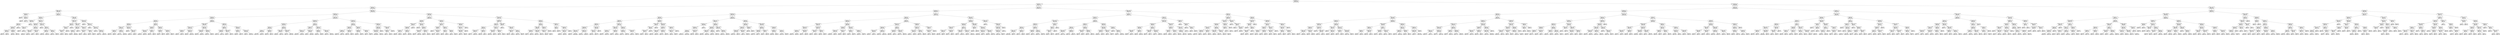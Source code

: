 digraph Tree {
node [shape=box] ;
0 [label="ProductsUsed <= 12.5\ngini = 0.434\nsamples = 120016\nvalue = [81858, 38158]"] ;
1 [label="ProductsUsed <= 7.5\ngini = 0.347\nsamples = 73120\nvalue = [56773, 16347]"] ;
0 -> 1 [labeldistance=2.5, labelangle=45, headlabel="True"] ;
2 [label="ProductsUsed <= 3.5\ngini = 0.261\nsamples = 31929\nvalue = [27009, 4920]"] ;
1 -> 2 ;
3 [label="totalBilled <= 279.936\ngini = 0.163\nsamples = 7380\nvalue = [6719, 661]"] ;
2 -> 3 ;
4 [label="customer_age <= 23.5\ngini = 0.483\nsamples = 66\nvalue = [27, 39]"] ;
3 -> 4 ;
5 [label="gini = 0.495\nsamples = 20\nvalue = [11, 9]"] ;
4 -> 5 ;
6 [label="totalBilled <= 9.245\ngini = 0.454\nsamples = 46\nvalue = [16, 30]"] ;
4 -> 6 ;
7 [label="gini = 0.363\nsamples = 21\nvalue = [5, 16]"] ;
6 -> 7 ;
8 [label="gini = 0.493\nsamples = 25\nvalue = [11, 14]"] ;
6 -> 8 ;
9 [label="ProductsUsed <= 2.5\ngini = 0.156\nsamples = 7314\nvalue = [6692, 622]"] ;
3 -> 9 ;
10 [label="ProductsUsed <= 1.5\ngini = 0.116\nsamples = 3931\nvalue = [3687, 244]"] ;
9 -> 10 ;
11 [label="customer_age <= 113.5\ngini = 0.089\nsamples = 1406\nvalue = [1340, 66]"] ;
10 -> 11 ;
12 [label="Geo_Code <= 2.5\ngini = 0.084\nsamples = 1382\nvalue = [1321, 61]"] ;
11 -> 12 ;
13 [label="customer_age <= 45.5\ngini = 0.094\nsamples = 1229\nvalue = [1168, 61]"] ;
12 -> 13 ;
14 [label="customer_age <= 40.5\ngini = 0.112\nsamples = 838\nvalue = [788, 50]"] ;
13 -> 14 ;
15 [label="gini = 0.104\nsamples = 801\nvalue = [757, 44]"] ;
14 -> 15 ;
16 [label="gini = 0.272\nsamples = 37\nvalue = [31, 6]"] ;
14 -> 16 ;
17 [label="customer_age <= 67.5\ngini = 0.055\nsamples = 391\nvalue = [380, 11]"] ;
13 -> 17 ;
18 [label="gini = 0.021\nsamples = 283\nvalue = [280, 3]"] ;
17 -> 18 ;
19 [label="gini = 0.137\nsamples = 108\nvalue = [100, 8]"] ;
17 -> 19 ;
20 [label="gini = 0.0\nsamples = 153\nvalue = [153, 0]"] ;
12 -> 20 ;
21 [label="gini = 0.33\nsamples = 24\nvalue = [19, 5]"] ;
11 -> 21 ;
22 [label="totalBilled <= 1572.762\ngini = 0.131\nsamples = 2525\nvalue = [2347, 178]"] ;
10 -> 22 ;
23 [label="customer_age <= 2.5\ngini = 0.095\nsamples = 1195\nvalue = [1135, 60]"] ;
22 -> 23 ;
24 [label="totalBilled <= 1102.867\ngini = 0.015\nsamples = 131\nvalue = [130, 1]"] ;
23 -> 24 ;
25 [label="gini = 0.087\nsamples = 22\nvalue = [21, 1]"] ;
24 -> 25 ;
26 [label="gini = 0.0\nsamples = 109\nvalue = [109, 0]"] ;
24 -> 26 ;
27 [label="customer_age <= 84.5\ngini = 0.105\nsamples = 1064\nvalue = [1005, 59]"] ;
23 -> 27 ;
28 [label="totalBilled <= 1358.278\ngini = 0.113\nsamples = 965\nvalue = [907, 58]"] ;
27 -> 28 ;
29 [label="gini = 0.127\nsamples = 706\nvalue = [658, 48]"] ;
28 -> 29 ;
30 [label="gini = 0.074\nsamples = 259\nvalue = [249, 10]"] ;
28 -> 30 ;
31 [label="totalBilled <= 1393.331\ngini = 0.02\nsamples = 99\nvalue = [98, 1]"] ;
27 -> 31 ;
32 [label="gini = 0.0\nsamples = 72\nvalue = [72, 0]"] ;
31 -> 32 ;
33 [label="gini = 0.071\nsamples = 27\nvalue = [26, 1]"] ;
31 -> 33 ;
34 [label="totalBilled <= 1586.746\ngini = 0.162\nsamples = 1330\nvalue = [1212, 118]"] ;
22 -> 34 ;
35 [label="gini = 0.375\nsamples = 20\nvalue = [15, 5]"] ;
34 -> 35 ;
36 [label="Geo_Code <= 1.5\ngini = 0.158\nsamples = 1310\nvalue = [1197, 113]"] ;
34 -> 36 ;
37 [label="customer_age <= 14.5\ngini = 0.182\nsamples = 789\nvalue = [709, 80]"] ;
36 -> 37 ;
38 [label="gini = 0.247\nsamples = 263\nvalue = [225, 38]"] ;
37 -> 38 ;
39 [label="gini = 0.147\nsamples = 526\nvalue = [484, 42]"] ;
37 -> 39 ;
40 [label="customer_age <= 40.5\ngini = 0.119\nsamples = 521\nvalue = [488, 33]"] ;
36 -> 40 ;
41 [label="gini = 0.09\nsamples = 424\nvalue = [404, 20]"] ;
40 -> 41 ;
42 [label="gini = 0.232\nsamples = 97\nvalue = [84, 13]"] ;
40 -> 42 ;
43 [label="totalBilled <= 1391.701\ngini = 0.199\nsamples = 3383\nvalue = [3005, 378]"] ;
9 -> 43 ;
44 [label="totalBilled <= 1022.369\ngini = 0.163\nsamples = 1331\nvalue = [1212, 119]"] ;
43 -> 44 ;
45 [label="Geo_Code <= 2.5\ngini = 0.281\nsamples = 130\nvalue = [108, 22]"] ;
44 -> 45 ;
46 [label="totalBilled <= 1014.045\ngini = 0.187\nsamples = 96\nvalue = [86, 10]"] ;
45 -> 46 ;
47 [label="totalBilled <= 1006.046\ngini = 0.053\nsamples = 73\nvalue = [71, 2]"] ;
46 -> 47 ;
48 [label="gini = 0.133\nsamples = 28\nvalue = [26, 2]"] ;
47 -> 48 ;
49 [label="gini = 0.0\nsamples = 45\nvalue = [45, 0]"] ;
47 -> 49 ;
50 [label="gini = 0.454\nsamples = 23\nvalue = [15, 8]"] ;
46 -> 50 ;
51 [label="gini = 0.457\nsamples = 34\nvalue = [22, 12]"] ;
45 -> 51 ;
52 [label="totalBilled <= 1330.565\ngini = 0.148\nsamples = 1201\nvalue = [1104, 97]"] ;
44 -> 52 ;
53 [label="totalBilled <= 1320.49\ngini = 0.158\nsamples = 1052\nvalue = [961, 91]"] ;
52 -> 53 ;
54 [label="customer_age <= 1.5\ngini = 0.15\nsamples = 1028\nvalue = [944, 84]"] ;
53 -> 54 ;
55 [label="gini = 0.033\nsamples = 60\nvalue = [59, 1]"] ;
54 -> 55 ;
56 [label="gini = 0.157\nsamples = 968\nvalue = [885, 83]"] ;
54 -> 56 ;
57 [label="gini = 0.413\nsamples = 24\nvalue = [17, 7]"] ;
53 -> 57 ;
58 [label="totalBilled <= 1360.333\ngini = 0.077\nsamples = 149\nvalue = [143, 6]"] ;
52 -> 58 ;
59 [label="totalBilled <= 1344.841\ngini = 0.028\nsamples = 71\nvalue = [70, 1]"] ;
58 -> 59 ;
60 [label="gini = 0.077\nsamples = 25\nvalue = [24, 1]"] ;
59 -> 60 ;
61 [label="gini = 0.0\nsamples = 46\nvalue = [46, 0]"] ;
59 -> 61 ;
62 [label="customer_age <= 27.5\ngini = 0.12\nsamples = 78\nvalue = [73, 5]"] ;
58 -> 62 ;
63 [label="gini = 0.202\nsamples = 35\nvalue = [31, 4]"] ;
62 -> 63 ;
64 [label="gini = 0.045\nsamples = 43\nvalue = [42, 1]"] ;
62 -> 64 ;
65 [label="totalBilled <= 1399.409\ngini = 0.221\nsamples = 2052\nvalue = [1793, 259]"] ;
43 -> 65 ;
66 [label="gini = 0.434\nsamples = 22\nvalue = [15, 7]"] ;
65 -> 66 ;
67 [label="totalBilled <= 1410.75\ngini = 0.217\nsamples = 2030\nvalue = [1778, 252]"] ;
65 -> 67 ;
68 [label="gini = 0.0\nsamples = 31\nvalue = [31, 0]"] ;
67 -> 68 ;
69 [label="totalBilled <= 1424.456\ngini = 0.22\nsamples = 1999\nvalue = [1747, 252]"] ;
67 -> 69 ;
70 [label="gini = 0.42\nsamples = 30\nvalue = [21, 9]"] ;
69 -> 70 ;
71 [label="customer_age <= 32.5\ngini = 0.216\nsamples = 1969\nvalue = [1726, 243]"] ;
69 -> 71 ;
72 [label="gini = 0.235\nsamples = 1054\nvalue = [911, 143]"] ;
71 -> 72 ;
73 [label="gini = 0.195\nsamples = 915\nvalue = [815, 100]"] ;
71 -> 73 ;
74 [label="totalBilled <= 3851.057\ngini = 0.287\nsamples = 24549\nvalue = [20290, 4259]"] ;
2 -> 74 ;
75 [label="customer_age <= 25.5\ngini = 0.272\nsamples = 20956\nvalue = [17555, 3401]"] ;
74 -> 75 ;
76 [label="ProductsUsed <= 5.5\ngini = 0.303\nsamples = 6943\nvalue = [5652, 1291]"] ;
75 -> 76 ;
77 [label="Geo_Code <= 2.5\ngini = 0.269\nsamples = 3123\nvalue = [2622, 501]"] ;
76 -> 77 ;
78 [label="Geo_Code <= 1.5\ngini = 0.256\nsamples = 2326\nvalue = [1975, 351]"] ;
77 -> 78 ;
79 [label="totalBilled <= 1128.747\ngini = 0.275\nsamples = 1914\nvalue = [1599, 315]"] ;
78 -> 79 ;
80 [label="customer_age <= 21.5\ngini = 0.187\nsamples = 297\nvalue = [266, 31]"] ;
79 -> 80 ;
81 [label="gini = 0.219\nsamples = 240\nvalue = [210, 30]"] ;
80 -> 81 ;
82 [label="gini = 0.034\nsamples = 57\nvalue = [56, 1]"] ;
80 -> 82 ;
83 [label="customer_age <= 21.5\ngini = 0.29\nsamples = 1617\nvalue = [1333, 284]"] ;
79 -> 83 ;
84 [label="gini = 0.278\nsamples = 1373\nvalue = [1144, 229]"] ;
83 -> 84 ;
85 [label="gini = 0.349\nsamples = 244\nvalue = [189, 55]"] ;
83 -> 85 ;
86 [label="totalBilled <= 1081.995\ngini = 0.159\nsamples = 412\nvalue = [376, 36]"] ;
78 -> 86 ;
87 [label="gini = 0.342\nsamples = 32\nvalue = [25, 7]"] ;
86 -> 87 ;
88 [label="totalBilled <= 2894.539\ngini = 0.141\nsamples = 380\nvalue = [351, 29]"] ;
86 -> 88 ;
89 [label="gini = 0.11\nsamples = 309\nvalue = [291, 18]"] ;
88 -> 89 ;
90 [label="gini = 0.262\nsamples = 71\nvalue = [60, 11]"] ;
88 -> 90 ;
91 [label="Geo_Code <= 4.5\ngini = 0.306\nsamples = 797\nvalue = [647, 150]"] ;
77 -> 91 ;
92 [label="customer_age <= 22.5\ngini = 0.327\nsamples = 569\nvalue = [452, 117]"] ;
91 -> 92 ;
93 [label="totalBilled <= 2213.913\ngini = 0.314\nsamples = 503\nvalue = [405, 98]"] ;
92 -> 93 ;
94 [label="gini = 0.3\nsamples = 398\nvalue = [325, 73]"] ;
93 -> 94 ;
95 [label="gini = 0.363\nsamples = 105\nvalue = [80, 25]"] ;
93 -> 95 ;
96 [label="customer_age <= 24.5\ngini = 0.41\nsamples = 66\nvalue = [47, 19]"] ;
92 -> 96 ;
97 [label="gini = 0.454\nsamples = 43\nvalue = [28, 15]"] ;
96 -> 97 ;
98 [label="gini = 0.287\nsamples = 23\nvalue = [19, 4]"] ;
96 -> 98 ;
99 [label="customer_age <= 6.5\ngini = 0.248\nsamples = 228\nvalue = [195, 33]"] ;
91 -> 99 ;
100 [label="customer_age <= 3.5\ngini = 0.366\nsamples = 58\nvalue = [44, 14]"] ;
99 -> 100 ;
101 [label="gini = 0.264\nsamples = 32\nvalue = [27, 5]"] ;
100 -> 101 ;
102 [label="gini = 0.453\nsamples = 26\nvalue = [17, 9]"] ;
100 -> 102 ;
103 [label="ProductsUsed <= 4.5\ngini = 0.199\nsamples = 170\nvalue = [151, 19]"] ;
99 -> 103 ;
104 [label="gini = 0.061\nsamples = 63\nvalue = [61, 2]"] ;
103 -> 104 ;
105 [label="gini = 0.267\nsamples = 107\nvalue = [90, 17]"] ;
103 -> 105 ;
106 [label="Geo_Code <= 1.5\ngini = 0.328\nsamples = 3820\nvalue = [3030, 790]"] ;
76 -> 106 ;
107 [label="totalBilled <= 1684.555\ngini = 0.352\nsamples = 2233\nvalue = [1723, 510]"] ;
106 -> 107 ;
108 [label="totalBilled <= 1042.262\ngini = 0.33\nsamples = 1269\nvalue = [1004, 265]"] ;
107 -> 108 ;
109 [label="ProductsUsed <= 6.5\ngini = 0.423\nsamples = 122\nvalue = [85, 37]"] ;
108 -> 109 ;
110 [label="gini = 0.35\nsamples = 62\nvalue = [48, 14]"] ;
109 -> 110 ;
111 [label="gini = 0.473\nsamples = 60\nvalue = [37, 23]"] ;
109 -> 111 ;
112 [label="totalBilled <= 1084.231\ngini = 0.319\nsamples = 1147\nvalue = [919, 228]"] ;
108 -> 112 ;
113 [label="gini = 0.146\nsamples = 101\nvalue = [93, 8]"] ;
112 -> 113 ;
114 [label="gini = 0.332\nsamples = 1046\nvalue = [826, 220]"] ;
112 -> 114 ;
115 [label="totalBilled <= 2631.062\ngini = 0.379\nsamples = 964\nvalue = [719, 245]"] ;
107 -> 115 ;
116 [label="totalBilled <= 1815.129\ngini = 0.399\nsamples = 679\nvalue = [492, 187]"] ;
115 -> 116 ;
117 [label="gini = 0.438\nsamples = 139\nvalue = [94, 45]"] ;
116 -> 117 ;
118 [label="gini = 0.388\nsamples = 540\nvalue = [398, 142]"] ;
116 -> 118 ;
119 [label="customer_age <= 19.5\ngini = 0.324\nsamples = 285\nvalue = [227, 58]"] ;
115 -> 119 ;
120 [label="gini = 0.285\nsamples = 232\nvalue = [192, 40]"] ;
119 -> 120 ;
121 [label="gini = 0.449\nsamples = 53\nvalue = [35, 18]"] ;
119 -> 121 ;
122 [label="Geo_Code <= 2.5\ngini = 0.291\nsamples = 1587\nvalue = [1307, 280]"] ;
106 -> 122 ;
123 [label="customer_age <= 15.5\ngini = 0.237\nsamples = 430\nvalue = [371, 59]"] ;
122 -> 123 ;
124 [label="ProductsUsed <= 6.5\ngini = 0.266\nsamples = 304\nvalue = [256, 48]"] ;
123 -> 124 ;
125 [label="gini = 0.21\nsamples = 159\nvalue = [140, 19]"] ;
124 -> 125 ;
126 [label="gini = 0.32\nsamples = 145\nvalue = [116, 29]"] ;
124 -> 126 ;
127 [label="totalBilled <= 1386.928\ngini = 0.159\nsamples = 126\nvalue = [115, 11]"] ;
123 -> 127 ;
128 [label="gini = 0.044\nsamples = 44\nvalue = [43, 1]"] ;
127 -> 128 ;
129 [label="gini = 0.214\nsamples = 82\nvalue = [72, 10]"] ;
127 -> 129 ;
130 [label="totalBilled <= 1137.94\ngini = 0.309\nsamples = 1157\nvalue = [936, 221]"] ;
122 -> 130 ;
131 [label="customer_age <= 10.5\ngini = 0.227\nsamples = 192\nvalue = [167, 25]"] ;
130 -> 131 ;
132 [label="gini = 0.323\nsamples = 69\nvalue = [55, 14]"] ;
131 -> 132 ;
133 [label="gini = 0.163\nsamples = 123\nvalue = [112, 11]"] ;
131 -> 133 ;
134 [label="totalBilled <= 1148.956\ngini = 0.324\nsamples = 965\nvalue = [769, 196]"] ;
130 -> 134 ;
135 [label="gini = 0.472\nsamples = 21\nvalue = [13, 8]"] ;
134 -> 135 ;
136 [label="gini = 0.319\nsamples = 944\nvalue = [756, 188]"] ;
134 -> 136 ;
137 [label="totalBilled <= 1627.583\ngini = 0.256\nsamples = 14013\nvalue = [11903, 2110]"] ;
75 -> 137 ;
138 [label="customer_age <= 54.5\ngini = 0.238\nsamples = 7630\nvalue = [6576, 1054]"] ;
137 -> 138 ;
139 [label="ProductsUsed <= 6.5\ngini = 0.26\nsamples = 3691\nvalue = [3124, 567]"] ;
138 -> 139 ;
140 [label="Geo_Code <= 5.5\ngini = 0.24\nsamples = 2668\nvalue = [2296, 372]"] ;
139 -> 140 ;
141 [label="Geo_Code <= 2.5\ngini = 0.25\nsamples = 2465\nvalue = [2104, 361]"] ;
140 -> 141 ;
142 [label="gini = 0.236\nsamples = 2008\nvalue = [1734, 274]"] ;
141 -> 142 ;
143 [label="gini = 0.308\nsamples = 457\nvalue = [370, 87]"] ;
141 -> 143 ;
144 [label="customer_age <= 41.5\ngini = 0.103\nsamples = 203\nvalue = [192, 11]"] ;
140 -> 144 ;
145 [label="gini = 0.048\nsamples = 122\nvalue = [119, 3]"] ;
144 -> 145 ;
146 [label="gini = 0.178\nsamples = 81\nvalue = [73, 8]"] ;
144 -> 146 ;
147 [label="Geo_Code <= 2.5\ngini = 0.309\nsamples = 1023\nvalue = [828, 195]"] ;
139 -> 147 ;
148 [label="totalBilled <= 1257.879\ngini = 0.288\nsamples = 676\nvalue = [558, 118]"] ;
147 -> 148 ;
149 [label="gini = 0.257\nsamples = 337\nvalue = [286, 51]"] ;
148 -> 149 ;
150 [label="gini = 0.317\nsamples = 339\nvalue = [272, 67]"] ;
148 -> 150 ;
151 [label="totalBilled <= 1065.698\ngini = 0.345\nsamples = 347\nvalue = [270, 77]"] ;
147 -> 151 ;
152 [label="gini = 0.424\nsamples = 59\nvalue = [41, 18]"] ;
151 -> 152 ;
153 [label="gini = 0.326\nsamples = 288\nvalue = [229, 59]"] ;
151 -> 153 ;
154 [label="Geo_Code <= 0.5\ngini = 0.217\nsamples = 3939\nvalue = [3452, 487]"] ;
138 -> 154 ;
155 [label="customer_age <= 95.5\ngini = 0.2\nsamples = 2451\nvalue = [2174, 277]"] ;
154 -> 155 ;
156 [label="totalBilled <= 1472.532\ngini = 0.217\nsamples = 1833\nvalue = [1606, 227]"] ;
155 -> 156 ;
157 [label="gini = 0.208\nsamples = 1503\nvalue = [1326, 177]"] ;
156 -> 157 ;
158 [label="gini = 0.257\nsamples = 330\nvalue = [280, 50]"] ;
156 -> 158 ;
159 [label="totalBilled <= 1016.643\ngini = 0.149\nsamples = 618\nvalue = [568, 50]"] ;
155 -> 159 ;
160 [label="gini = 0.0\nsamples = 32\nvalue = [32, 0]"] ;
159 -> 160 ;
161 [label="gini = 0.156\nsamples = 586\nvalue = [536, 50]"] ;
159 -> 161 ;
162 [label="customer_age <= 84.5\ngini = 0.242\nsamples = 1488\nvalue = [1278, 210]"] ;
154 -> 162 ;
163 [label="customer_age <= 81.5\ngini = 0.221\nsamples = 987\nvalue = [862, 125]"] ;
162 -> 163 ;
164 [label="gini = 0.231\nsamples = 923\nvalue = [800, 123]"] ;
163 -> 164 ;
165 [label="gini = 0.061\nsamples = 64\nvalue = [62, 2]"] ;
163 -> 165 ;
166 [label="totalBilled <= 1131.853\ngini = 0.282\nsamples = 501\nvalue = [416, 85]"] ;
162 -> 166 ;
167 [label="gini = 0.206\nsamples = 172\nvalue = [152, 20]"] ;
166 -> 167 ;
168 [label="gini = 0.317\nsamples = 329\nvalue = [264, 65]"] ;
166 -> 168 ;
169 [label="ProductsUsed <= 5.5\ngini = 0.276\nsamples = 6383\nvalue = [5327, 1056]"] ;
137 -> 169 ;
170 [label="Geo_Code <= 2.5\ngini = 0.252\nsamples = 2353\nvalue = [2005, 348]"] ;
169 -> 170 ;
171 [label="customer_age <= 74.5\ngini = 0.236\nsamples = 1811\nvalue = [1564, 247]"] ;
170 -> 171 ;
172 [label="customer_age <= 67.5\ngini = 0.25\nsamples = 1299\nvalue = [1109, 190]"] ;
171 -> 172 ;
173 [label="gini = 0.233\nsamples = 1145\nvalue = [991, 154]"] ;
172 -> 173 ;
174 [label="gini = 0.358\nsamples = 154\nvalue = [118, 36]"] ;
172 -> 174 ;
175 [label="customer_age <= 134.5\ngini = 0.198\nsamples = 512\nvalue = [455, 57]"] ;
171 -> 175 ;
176 [label="gini = 0.183\nsamples = 480\nvalue = [431, 49]"] ;
175 -> 176 ;
177 [label="gini = 0.375\nsamples = 32\nvalue = [24, 8]"] ;
175 -> 177 ;
178 [label="customer_age <= 91.5\ngini = 0.303\nsamples = 542\nvalue = [441, 101]"] ;
170 -> 178 ;
179 [label="customer_age <= 85.5\ngini = 0.328\nsamples = 445\nvalue = [353, 92]"] ;
178 -> 179 ;
180 [label="gini = 0.294\nsamples = 413\nvalue = [339, 74]"] ;
179 -> 180 ;
181 [label="gini = 0.492\nsamples = 32\nvalue = [14, 18]"] ;
179 -> 181 ;
182 [label="customer_age <= 114.5\ngini = 0.168\nsamples = 97\nvalue = [88, 9]"] ;
178 -> 182 ;
183 [label="gini = 0.078\nsamples = 74\nvalue = [71, 3]"] ;
182 -> 183 ;
184 [label="gini = 0.386\nsamples = 23\nvalue = [17, 6]"] ;
182 -> 184 ;
185 [label="customer_age <= 127.5\ngini = 0.29\nsamples = 4030\nvalue = [3322, 708]"] ;
169 -> 185 ;
186 [label="totalBilled <= 3814.62\ngini = 0.292\nsamples = 3944\nvalue = [3244, 700]"] ;
185 -> 186 ;
187 [label="totalBilled <= 3390.466\ngini = 0.293\nsamples = 3917\nvalue = [3218, 699]"] ;
186 -> 187 ;
188 [label="gini = 0.289\nsamples = 3600\nvalue = [2969, 631]"] ;
187 -> 188 ;
189 [label="gini = 0.337\nsamples = 317\nvalue = [249, 68]"] ;
187 -> 189 ;
190 [label="gini = 0.071\nsamples = 27\nvalue = [26, 1]"] ;
186 -> 190 ;
191 [label="totalBilled <= 2979.084\ngini = 0.169\nsamples = 86\nvalue = [78, 8]"] ;
185 -> 191 ;
192 [label="customer_age <= 140.5\ngini = 0.061\nsamples = 64\nvalue = [62, 2]"] ;
191 -> 192 ;
193 [label="gini = 0.0\nsamples = 44\nvalue = [44, 0]"] ;
192 -> 193 ;
194 [label="gini = 0.18\nsamples = 20\nvalue = [18, 2]"] ;
192 -> 194 ;
195 [label="gini = 0.397\nsamples = 22\nvalue = [16, 6]"] ;
191 -> 195 ;
196 [label="ProductsUsed <= 5.5\ngini = 0.364\nsamples = 3593\nvalue = [2735, 858]"] ;
74 -> 196 ;
197 [label="customer_age <= 53.5\ngini = 0.323\nsamples = 1279\nvalue = [1020, 259]"] ;
196 -> 197 ;
198 [label="Geo_Code <= 0.5\ngini = 0.355\nsamples = 867\nvalue = [667, 200]"] ;
197 -> 198 ;
199 [label="totalBilled <= 16405.66\ngini = 0.407\nsamples = 376\nvalue = [269, 107]"] ;
198 -> 199 ;
200 [label="customer_age <= 23.5\ngini = 0.396\nsamples = 353\nvalue = [257, 96]"] ;
199 -> 200 ;
201 [label="customer_age <= 16.5\ngini = 0.347\nsamples = 130\nvalue = [101, 29]"] ;
200 -> 201 ;
202 [label="gini = 0.394\nsamples = 89\nvalue = [65, 24]"] ;
201 -> 202 ;
203 [label="gini = 0.214\nsamples = 41\nvalue = [36, 5]"] ;
201 -> 203 ;
204 [label="customer_age <= 28.5\ngini = 0.42\nsamples = 223\nvalue = [156, 67]"] ;
200 -> 204 ;
205 [label="gini = 0.498\nsamples = 34\nvalue = [18, 16]"] ;
204 -> 205 ;
206 [label="gini = 0.394\nsamples = 189\nvalue = [138, 51]"] ;
204 -> 206 ;
207 [label="gini = 0.499\nsamples = 23\nvalue = [12, 11]"] ;
199 -> 207 ;
208 [label="totalBilled <= 4015.042\ngini = 0.307\nsamples = 491\nvalue = [398, 93]"] ;
198 -> 208 ;
209 [label="gini = 0.432\nsamples = 38\nvalue = [26, 12]"] ;
208 -> 209 ;
210 [label="customer_age <= 19.5\ngini = 0.294\nsamples = 453\nvalue = [372, 81]"] ;
208 -> 210 ;
211 [label="totalBilled <= 4191.642\ngini = 0.328\nsamples = 276\nvalue = [219, 57]"] ;
210 -> 211 ;
212 [label="gini = 0.095\nsamples = 20\nvalue = [19, 1]"] ;
211 -> 212 ;
213 [label="gini = 0.342\nsamples = 256\nvalue = [200, 56]"] ;
211 -> 213 ;
214 [label="customer_age <= 35.5\ngini = 0.234\nsamples = 177\nvalue = [153, 24]"] ;
210 -> 214 ;
215 [label="gini = 0.078\nsamples = 98\nvalue = [94, 4]"] ;
214 -> 215 ;
216 [label="gini = 0.378\nsamples = 79\nvalue = [59, 20]"] ;
214 -> 216 ;
217 [label="ProductsUsed <= 4.5\ngini = 0.245\nsamples = 412\nvalue = [353, 59]"] ;
197 -> 217 ;
218 [label="customer_age <= 68.5\ngini = 0.168\nsamples = 173\nvalue = [157, 16]"] ;
217 -> 218 ;
219 [label="customer_age <= 57.5\ngini = 0.254\nsamples = 67\nvalue = [57, 10]"] ;
218 -> 219 ;
220 [label="gini = 0.077\nsamples = 25\nvalue = [24, 1]"] ;
219 -> 220 ;
221 [label="totalBilled <= 6146.736\ngini = 0.337\nsamples = 42\nvalue = [33, 9]"] ;
219 -> 221 ;
222 [label="gini = 0.245\nsamples = 21\nvalue = [18, 3]"] ;
221 -> 222 ;
223 [label="gini = 0.408\nsamples = 21\nvalue = [15, 6]"] ;
221 -> 223 ;
224 [label="customer_age <= 87.5\ngini = 0.107\nsamples = 106\nvalue = [100, 6]"] ;
218 -> 224 ;
225 [label="Geo_Code <= 0.5\ngini = 0.147\nsamples = 50\nvalue = [46, 4]"] ;
224 -> 225 ;
226 [label="gini = 0.231\nsamples = 30\nvalue = [26, 4]"] ;
225 -> 226 ;
227 [label="gini = 0.0\nsamples = 20\nvalue = [20, 0]"] ;
225 -> 227 ;
228 [label="Geo_Code <= 1.5\ngini = 0.069\nsamples = 56\nvalue = [54, 2]"] ;
224 -> 228 ;
229 [label="gini = 0.0\nsamples = 32\nvalue = [32, 0]"] ;
228 -> 229 ;
230 [label="gini = 0.153\nsamples = 24\nvalue = [22, 2]"] ;
228 -> 230 ;
231 [label="customer_age <= 106.5\ngini = 0.295\nsamples = 239\nvalue = [196, 43]"] ;
217 -> 231 ;
232 [label="totalBilled <= 17083.796\ngini = 0.318\nsamples = 217\nvalue = [174, 43]"] ;
231 -> 232 ;
233 [label="totalBilled <= 8803.932\ngini = 0.295\nsamples = 195\nvalue = [160, 35]"] ;
232 -> 233 ;
234 [label="gini = 0.325\nsamples = 152\nvalue = [121, 31]"] ;
233 -> 234 ;
235 [label="gini = 0.169\nsamples = 43\nvalue = [39, 4]"] ;
233 -> 235 ;
236 [label="gini = 0.463\nsamples = 22\nvalue = [14, 8]"] ;
232 -> 236 ;
237 [label="gini = 0.0\nsamples = 22\nvalue = [22, 0]"] ;
231 -> 237 ;
238 [label="totalBilled <= 6813.697\ngini = 0.384\nsamples = 2314\nvalue = [1715, 599]"] ;
196 -> 238 ;
239 [label="customer_age <= 69.5\ngini = 0.358\nsamples = 1457\nvalue = [1117, 340]"] ;
238 -> 239 ;
240 [label="Geo_Code <= 2.5\ngini = 0.375\nsamples = 1106\nvalue = [830, 276]"] ;
239 -> 240 ;
241 [label="Geo_Code <= 1.5\ngini = 0.361\nsamples = 829\nvalue = [633, 196]"] ;
240 -> 241 ;
242 [label="totalBilled <= 3925.068\ngini = 0.377\nsamples = 697\nvalue = [521, 176]"] ;
241 -> 242 ;
243 [label="gini = 0.491\nsamples = 30\nvalue = [17, 13]"] ;
242 -> 243 ;
244 [label="gini = 0.369\nsamples = 667\nvalue = [504, 163]"] ;
242 -> 244 ;
245 [label="customer_age <= 37.5\ngini = 0.257\nsamples = 132\nvalue = [112, 20]"] ;
241 -> 245 ;
246 [label="gini = 0.308\nsamples = 105\nvalue = [85, 20]"] ;
245 -> 246 ;
247 [label="gini = 0.0\nsamples = 27\nvalue = [27, 0]"] ;
245 -> 247 ;
248 [label="totalBilled <= 6273.456\ngini = 0.411\nsamples = 277\nvalue = [197, 80]"] ;
240 -> 248 ;
249 [label="totalBilled <= 5895.781\ngini = 0.428\nsamples = 235\nvalue = [162, 73]"] ;
248 -> 249 ;
250 [label="gini = 0.405\nsamples = 209\nvalue = [150, 59]"] ;
249 -> 250 ;
251 [label="gini = 0.497\nsamples = 26\nvalue = [12, 14]"] ;
249 -> 251 ;
252 [label="customer_age <= 36.5\ngini = 0.278\nsamples = 42\nvalue = [35, 7]"] ;
248 -> 252 ;
253 [label="gini = 0.363\nsamples = 21\nvalue = [16, 5]"] ;
252 -> 253 ;
254 [label="gini = 0.172\nsamples = 21\nvalue = [19, 2]"] ;
252 -> 254 ;
255 [label="totalBilled <= 3999.43\ngini = 0.298\nsamples = 351\nvalue = [287, 64]"] ;
239 -> 255 ;
256 [label="gini = 0.43\nsamples = 32\nvalue = [22, 10]"] ;
255 -> 256 ;
257 [label="totalBilled <= 4402.613\ngini = 0.281\nsamples = 319\nvalue = [265, 54]"] ;
255 -> 257 ;
258 [label="totalBilled <= 4278.264\ngini = 0.182\nsamples = 79\nvalue = [71, 8]"] ;
257 -> 258 ;
259 [label="gini = 0.234\nsamples = 59\nvalue = [51, 8]"] ;
258 -> 259 ;
260 [label="gini = 0.0\nsamples = 20\nvalue = [20, 0]"] ;
258 -> 260 ;
261 [label="Geo_Code <= 1.5\ngini = 0.31\nsamples = 240\nvalue = [194, 46]"] ;
257 -> 261 ;
262 [label="gini = 0.338\nsamples = 181\nvalue = [142, 39]"] ;
261 -> 262 ;
263 [label="gini = 0.209\nsamples = 59\nvalue = [52, 7]"] ;
261 -> 263 ;
264 [label="Geo_Code <= 2.5\ngini = 0.422\nsamples = 857\nvalue = [598, 259]"] ;
238 -> 264 ;
265 [label="Geo_Code <= 1.5\ngini = 0.403\nsamples = 678\nvalue = [488, 190]"] ;
264 -> 265 ;
266 [label="totalBilled <= 8096.31\ngini = 0.425\nsamples = 568\nvalue = [394, 174]"] ;
265 -> 266 ;
267 [label="customer_age <= 10.5\ngini = 0.466\nsamples = 160\nvalue = [101, 59]"] ;
266 -> 267 ;
268 [label="gini = 0.351\nsamples = 22\nvalue = [17, 5]"] ;
267 -> 268 ;
269 [label="gini = 0.476\nsamples = 138\nvalue = [84, 54]"] ;
267 -> 269 ;
270 [label="totalBilled <= 10939.93\ngini = 0.405\nsamples = 408\nvalue = [293, 115]"] ;
266 -> 270 ;
271 [label="gini = 0.337\nsamples = 168\nvalue = [132, 36]"] ;
270 -> 271 ;
272 [label="gini = 0.442\nsamples = 240\nvalue = [161, 79]"] ;
270 -> 272 ;
273 [label="customer_age <= 46.5\ngini = 0.249\nsamples = 110\nvalue = [94, 16]"] ;
265 -> 273 ;
274 [label="totalBilled <= 11824.39\ngini = 0.167\nsamples = 87\nvalue = [79, 8]"] ;
273 -> 274 ;
275 [label="gini = 0.198\nsamples = 63\nvalue = [56, 7]"] ;
274 -> 275 ;
276 [label="gini = 0.08\nsamples = 24\nvalue = [23, 1]"] ;
274 -> 276 ;
277 [label="gini = 0.454\nsamples = 23\nvalue = [15, 8]"] ;
273 -> 277 ;
278 [label="customer_age <= 17.5\ngini = 0.474\nsamples = 179\nvalue = [110, 69]"] ;
264 -> 278 ;
279 [label="Geo_Code <= 4.0\ngini = 0.214\nsamples = 41\nvalue = [36, 5]"] ;
278 -> 279 ;
280 [label="gini = 0.172\nsamples = 21\nvalue = [19, 2]"] ;
279 -> 280 ;
281 [label="gini = 0.255\nsamples = 20\nvalue = [17, 3]"] ;
279 -> 281 ;
282 [label="customer_age <= 84.5\ngini = 0.497\nsamples = 138\nvalue = [74, 64]"] ;
278 -> 282 ;
283 [label="totalBilled <= 8887.883\ngini = 0.5\nsamples = 118\nvalue = [58, 60]"] ;
282 -> 283 ;
284 [label="gini = 0.49\nsamples = 58\nvalue = [33, 25]"] ;
283 -> 284 ;
285 [label="gini = 0.486\nsamples = 60\nvalue = [25, 35]"] ;
283 -> 285 ;
286 [label="gini = 0.32\nsamples = 20\nvalue = [16, 4]"] ;
282 -> 286 ;
287 [label="totalBilled <= 3584.075\ngini = 0.401\nsamples = 41191\nvalue = [29764, 11427]"] ;
1 -> 287 ;
288 [label="ProductsUsed <= 10.5\ngini = 0.378\nsamples = 30567\nvalue = [22847, 7720]"] ;
287 -> 288 ;
289 [label="customer_age <= 38.5\ngini = 0.353\nsamples = 19482\nvalue = [15022, 4460]"] ;
288 -> 289 ;
290 [label="Geo_Code <= 5.5\ngini = 0.378\nsamples = 8664\nvalue = [6470, 2194]"] ;
289 -> 290 ;
291 [label="Geo_Code <= 2.5\ngini = 0.387\nsamples = 7523\nvalue = [5547, 1976]"] ;
290 -> 291 ;
292 [label="Geo_Code <= 1.5\ngini = 0.376\nsamples = 5618\nvalue = [4207, 1411]"] ;
291 -> 292 ;
293 [label="customer_age <= 29.5\ngini = 0.385\nsamples = 5076\nvalue = [3757, 1319]"] ;
292 -> 293 ;
294 [label="totalBilled <= 1015.255\ngini = 0.394\nsamples = 3732\nvalue = [2725, 1007]"] ;
293 -> 294 ;
295 [label="gini = 0.469\nsamples = 64\nvalue = [40, 24]"] ;
294 -> 295 ;
296 [label="gini = 0.392\nsamples = 3668\nvalue = [2685, 983]"] ;
294 -> 296 ;
297 [label="totalBilled <= 1441.013\ngini = 0.357\nsamples = 1344\nvalue = [1032, 312]"] ;
293 -> 297 ;
298 [label="gini = 0.307\nsamples = 529\nvalue = [429, 100]"] ;
297 -> 298 ;
299 [label="gini = 0.385\nsamples = 815\nvalue = [603, 212]"] ;
297 -> 299 ;
300 [label="totalBilled <= 3354.329\ngini = 0.282\nsamples = 542\nvalue = [450, 92]"] ;
292 -> 300 ;
301 [label="totalBilled <= 2447.634\ngini = 0.27\nsamples = 516\nvalue = [433, 83]"] ;
300 -> 301 ;
302 [label="gini = 0.297\nsamples = 381\nvalue = [312, 69]"] ;
301 -> 302 ;
303 [label="gini = 0.186\nsamples = 135\nvalue = [121, 14]"] ;
301 -> 303 ;
304 [label="gini = 0.453\nsamples = 26\nvalue = [17, 9]"] ;
300 -> 304 ;
305 [label="customer_age <= 23.5\ngini = 0.417\nsamples = 1905\nvalue = [1340, 565]"] ;
291 -> 305 ;
306 [label="totalBilled <= 2767.909\ngini = 0.394\nsamples = 1109\nvalue = [810, 299]"] ;
305 -> 306 ;
307 [label="ProductsUsed <= 8.5\ngini = 0.378\nsamples = 1001\nvalue = [748, 253]"] ;
306 -> 307 ;
308 [label="gini = 0.339\nsamples = 333\nvalue = [261, 72]"] ;
307 -> 308 ;
309 [label="gini = 0.395\nsamples = 668\nvalue = [487, 181]"] ;
307 -> 309 ;
310 [label="ProductsUsed <= 8.5\ngini = 0.489\nsamples = 108\nvalue = [62, 46]"] ;
306 -> 310 ;
311 [label="gini = 0.426\nsamples = 39\nvalue = [27, 12]"] ;
310 -> 311 ;
312 [label="gini = 0.5\nsamples = 69\nvalue = [35, 34]"] ;
310 -> 312 ;
313 [label="customer_age <= 33.5\ngini = 0.445\nsamples = 796\nvalue = [530, 266]"] ;
305 -> 313 ;
314 [label="ProductsUsed <= 9.5\ngini = 0.461\nsamples = 545\nvalue = [349, 196]"] ;
313 -> 314 ;
315 [label="gini = 0.442\nsamples = 339\nvalue = [227, 112]"] ;
314 -> 315 ;
316 [label="gini = 0.483\nsamples = 206\nvalue = [122, 84]"] ;
314 -> 316 ;
317 [label="totalBilled <= 2630.081\ngini = 0.402\nsamples = 251\nvalue = [181, 70]"] ;
313 -> 317 ;
318 [label="gini = 0.39\nsamples = 215\nvalue = [158, 57]"] ;
317 -> 318 ;
319 [label="gini = 0.461\nsamples = 36\nvalue = [23, 13]"] ;
317 -> 319 ;
320 [label="customer_age <= 5.5\ngini = 0.309\nsamples = 1141\nvalue = [923, 218]"] ;
290 -> 320 ;
321 [label="totalBilled <= 2365.325\ngini = 0.405\nsamples = 117\nvalue = [84, 33]"] ;
320 -> 321 ;
322 [label="totalBilled <= 1707.717\ngini = 0.434\nsamples = 91\nvalue = [62, 29]"] ;
321 -> 322 ;
323 [label="totalBilled <= 1410.235\ngini = 0.396\nsamples = 70\nvalue = [51, 19]"] ;
322 -> 323 ;
324 [label="gini = 0.453\nsamples = 49\nvalue = [32, 17]"] ;
323 -> 324 ;
325 [label="gini = 0.172\nsamples = 21\nvalue = [19, 2]"] ;
323 -> 325 ;
326 [label="gini = 0.499\nsamples = 21\nvalue = [11, 10]"] ;
322 -> 326 ;
327 [label="gini = 0.26\nsamples = 26\nvalue = [22, 4]"] ;
321 -> 327 ;
328 [label="totalBilled <= 2574.094\ngini = 0.296\nsamples = 1024\nvalue = [839, 185]"] ;
320 -> 328 ;
329 [label="customer_age <= 28.5\ngini = 0.285\nsamples = 878\nvalue = [727, 151]"] ;
328 -> 329 ;
330 [label="totalBilled <= 1238.087\ngini = 0.313\nsamples = 624\nvalue = [503, 121]"] ;
329 -> 330 ;
331 [label="gini = 0.367\nsamples = 202\nvalue = [153, 49]"] ;
330 -> 331 ;
332 [label="gini = 0.283\nsamples = 422\nvalue = [350, 72]"] ;
330 -> 332 ;
333 [label="customer_age <= 33.5\ngini = 0.208\nsamples = 254\nvalue = [224, 30]"] ;
329 -> 333 ;
334 [label="gini = 0.165\nsamples = 132\nvalue = [120, 12]"] ;
333 -> 334 ;
335 [label="gini = 0.252\nsamples = 122\nvalue = [104, 18]"] ;
333 -> 335 ;
336 [label="customer_age <= 33.5\ngini = 0.357\nsamples = 146\nvalue = [112, 34]"] ;
328 -> 336 ;
337 [label="totalBilled <= 3079.093\ngini = 0.27\nsamples = 118\nvalue = [99, 19]"] ;
336 -> 337 ;
338 [label="gini = 0.21\nsamples = 67\nvalue = [59, 8]"] ;
337 -> 338 ;
339 [label="gini = 0.338\nsamples = 51\nvalue = [40, 11]"] ;
337 -> 339 ;
340 [label="gini = 0.497\nsamples = 28\nvalue = [13, 15]"] ;
336 -> 340 ;
341 [label="ProductsUsed <= 9.5\ngini = 0.331\nsamples = 10818\nvalue = [8552, 2266]"] ;
289 -> 341 ;
342 [label="totalBilled <= 1716.279\ngini = 0.315\nsamples = 7207\nvalue = [5796, 1411]"] ;
341 -> 342 ;
343 [label="customer_age <= 144.5\ngini = 0.29\nsamples = 3869\nvalue = [3187, 682]"] ;
342 -> 343 ;
344 [label="customer_age <= 118.5\ngini = 0.287\nsamples = 3837\nvalue = [3171, 666]"] ;
343 -> 344 ;
345 [label="Geo_Code <= 0.5\ngini = 0.293\nsamples = 3660\nvalue = [3007, 653]"] ;
344 -> 345 ;
346 [label="gini = 0.271\nsamples = 1974\nvalue = [1655, 319]"] ;
345 -> 346 ;
347 [label="gini = 0.318\nsamples = 1686\nvalue = [1352, 334]"] ;
345 -> 347 ;
348 [label="totalBilled <= 1588.833\ngini = 0.136\nsamples = 177\nvalue = [164, 13]"] ;
344 -> 348 ;
349 [label="gini = 0.098\nsamples = 154\nvalue = [146, 8]"] ;
348 -> 349 ;
350 [label="gini = 0.34\nsamples = 23\nvalue = [18, 5]"] ;
348 -> 350 ;
351 [label="gini = 0.5\nsamples = 32\nvalue = [16, 16]"] ;
343 -> 351 ;
352 [label="customer_age <= 70.5\ngini = 0.341\nsamples = 3338\nvalue = [2609, 729]"] ;
342 -> 352 ;
353 [label="customer_age <= 59.5\ngini = 0.366\nsamples = 1821\nvalue = [1382, 439]"] ;
352 -> 353 ;
354 [label="totalBilled <= 1943.979\ngini = 0.34\nsamples = 1267\nvalue = [992, 275]"] ;
353 -> 354 ;
355 [label="gini = 0.409\nsamples = 265\nvalue = [189, 76]"] ;
354 -> 355 ;
356 [label="gini = 0.318\nsamples = 1002\nvalue = [803, 199]"] ;
354 -> 356 ;
357 [label="Geo_Code <= 0.5\ngini = 0.417\nsamples = 554\nvalue = [390, 164]"] ;
353 -> 357 ;
358 [label="gini = 0.389\nsamples = 310\nvalue = [228, 82]"] ;
357 -> 358 ;
359 [label="gini = 0.446\nsamples = 244\nvalue = [162, 82]"] ;
357 -> 359 ;
360 [label="totalBilled <= 1729.449\ngini = 0.309\nsamples = 1517\nvalue = [1227, 290]"] ;
352 -> 360 ;
361 [label="gini = 0.495\nsamples = 20\nvalue = [11, 9]"] ;
360 -> 361 ;
362 [label="customer_age <= 107.5\ngini = 0.305\nsamples = 1497\nvalue = [1216, 281]"] ;
360 -> 362 ;
363 [label="gini = 0.291\nsamples = 1134\nvalue = [934, 200]"] ;
362 -> 363 ;
364 [label="gini = 0.347\nsamples = 363\nvalue = [282, 81]"] ;
362 -> 364 ;
365 [label="Geo_Code <= 0.5\ngini = 0.361\nsamples = 3611\nvalue = [2756, 855]"] ;
341 -> 365 ;
366 [label="customer_age <= 132.5\ngini = 0.339\nsamples = 1983\nvalue = [1554, 429]"] ;
365 -> 366 ;
367 [label="customer_age <= 122.5\ngini = 0.343\nsamples = 1923\nvalue = [1501, 422]"] ;
366 -> 367 ;
368 [label="totalBilled <= 3310.49\ngini = 0.338\nsamples = 1867\nvalue = [1465, 402]"] ;
367 -> 368 ;
369 [label="gini = 0.334\nsamples = 1799\nvalue = [1418, 381]"] ;
368 -> 369 ;
370 [label="gini = 0.427\nsamples = 68\nvalue = [47, 21]"] ;
368 -> 370 ;
371 [label="totalBilled <= 1459.281\ngini = 0.459\nsamples = 56\nvalue = [36, 20]"] ;
367 -> 371 ;
372 [label="gini = 0.5\nsamples = 20\nvalue = [10, 10]"] ;
371 -> 372 ;
373 [label="gini = 0.401\nsamples = 36\nvalue = [26, 10]"] ;
371 -> 373 ;
374 [label="customer_age <= 143.5\ngini = 0.206\nsamples = 60\nvalue = [53, 7]"] ;
366 -> 374 ;
375 [label="gini = 0.26\nsamples = 39\nvalue = [33, 6]"] ;
374 -> 375 ;
376 [label="gini = 0.091\nsamples = 21\nvalue = [20, 1]"] ;
374 -> 376 ;
377 [label="totalBilled <= 2009.602\ngini = 0.386\nsamples = 1628\nvalue = [1202, 426]"] ;
365 -> 377 ;
378 [label="customer_age <= 116.5\ngini = 0.363\nsamples = 1045\nvalue = [796, 249]"] ;
377 -> 378 ;
379 [label="customer_age <= 110.5\ngini = 0.368\nsamples = 994\nvalue = [752, 242]"] ;
378 -> 379 ;
380 [label="gini = 0.363\nsamples = 973\nvalue = [741, 232]"] ;
379 -> 380 ;
381 [label="gini = 0.499\nsamples = 21\nvalue = [11, 10]"] ;
379 -> 381 ;
382 [label="customer_age <= 124.5\ngini = 0.237\nsamples = 51\nvalue = [44, 7]"] ;
378 -> 382 ;
383 [label="gini = 0.077\nsamples = 25\nvalue = [24, 1]"] ;
382 -> 383 ;
384 [label="gini = 0.355\nsamples = 26\nvalue = [20, 6]"] ;
382 -> 384 ;
385 [label="customer_age <= 63.5\ngini = 0.423\nsamples = 583\nvalue = [406, 177]"] ;
377 -> 385 ;
386 [label="customer_age <= 60.5\ngini = 0.347\nsamples = 291\nvalue = [226, 65]"] ;
385 -> 386 ;
387 [label="gini = 0.368\nsamples = 259\nvalue = [196, 63]"] ;
386 -> 387 ;
388 [label="gini = 0.117\nsamples = 32\nvalue = [30, 2]"] ;
386 -> 388 ;
389 [label="Geo_Code <= 5.5\ngini = 0.473\nsamples = 292\nvalue = [180, 112]"] ;
385 -> 389 ;
390 [label="gini = 0.484\nsamples = 253\nvalue = [149, 104]"] ;
389 -> 390 ;
391 [label="gini = 0.326\nsamples = 39\nvalue = [31, 8]"] ;
389 -> 391 ;
392 [label="customer_age <= 50.5\ngini = 0.415\nsamples = 11085\nvalue = [7825, 3260]"] ;
288 -> 392 ;
393 [label="Geo_Code <= 0.5\ngini = 0.431\nsamples = 6359\nvalue = [4359, 2000]"] ;
392 -> 393 ;
394 [label="customer_age <= 26.5\ngini = 0.417\nsamples = 2839\nvalue = [1997, 842]"] ;
393 -> 394 ;
395 [label="totalBilled <= 2845.621\ngini = 0.442\nsamples = 1256\nvalue = [841, 415]"] ;
394 -> 395 ;
396 [label="totalBilled <= 2519.14\ngini = 0.449\nsamples = 1106\nvalue = [729, 377]"] ;
395 -> 396 ;
397 [label="customer_age <= 24.5\ngini = 0.442\nsamples = 1005\nvalue = [674, 331]"] ;
396 -> 397 ;
398 [label="gini = 0.436\nsamples = 914\nvalue = [621, 293]"] ;
397 -> 398 ;
399 [label="gini = 0.486\nsamples = 91\nvalue = [53, 38]"] ;
397 -> 399 ;
400 [label="totalBilled <= 2602.428\ngini = 0.496\nsamples = 101\nvalue = [55, 46]"] ;
396 -> 400 ;
401 [label="gini = 0.482\nsamples = 37\nvalue = [15, 22]"] ;
400 -> 401 ;
402 [label="gini = 0.469\nsamples = 64\nvalue = [40, 24]"] ;
400 -> 402 ;
403 [label="totalBilled <= 3260.898\ngini = 0.378\nsamples = 150\nvalue = [112, 38]"] ;
395 -> 403 ;
404 [label="totalBilled <= 3130.292\ngini = 0.272\nsamples = 80\nvalue = [67, 13]"] ;
403 -> 404 ;
405 [label="gini = 0.341\nsamples = 55\nvalue = [43, 12]"] ;
404 -> 405 ;
406 [label="gini = 0.077\nsamples = 25\nvalue = [24, 1]"] ;
404 -> 406 ;
407 [label="ProductsUsed <= 11.5\ngini = 0.459\nsamples = 70\nvalue = [45, 25]"] ;
403 -> 407 ;
408 [label="gini = 0.367\nsamples = 33\nvalue = [25, 8]"] ;
407 -> 408 ;
409 [label="gini = 0.497\nsamples = 37\nvalue = [20, 17]"] ;
407 -> 409 ;
410 [label="customer_age <= 41.5\ngini = 0.394\nsamples = 1583\nvalue = [1156, 427]"] ;
394 -> 410 ;
411 [label="customer_age <= 40.5\ngini = 0.367\nsamples = 998\nvalue = [756, 242]"] ;
410 -> 411 ;
412 [label="totalBilled <= 3019.18\ngini = 0.376\nsamples = 948\nvalue = [710, 238]"] ;
411 -> 412 ;
413 [label="gini = 0.389\nsamples = 851\nvalue = [626, 225]"] ;
412 -> 413 ;
414 [label="gini = 0.232\nsamples = 97\nvalue = [84, 13]"] ;
412 -> 414 ;
415 [label="totalBilled <= 1818.385\ngini = 0.147\nsamples = 50\nvalue = [46, 4]"] ;
411 -> 415 ;
416 [label="gini = 0.185\nsamples = 29\nvalue = [26, 3]"] ;
415 -> 416 ;
417 [label="gini = 0.091\nsamples = 21\nvalue = [20, 1]"] ;
415 -> 417 ;
418 [label="totalBilled <= 1231.877\ngini = 0.432\nsamples = 585\nvalue = [400, 185]"] ;
410 -> 418 ;
419 [label="customer_age <= 44.5\ngini = 0.49\nsamples = 114\nvalue = [65, 49]"] ;
418 -> 419 ;
420 [label="gini = 0.497\nsamples = 39\nvalue = [18, 21]"] ;
419 -> 420 ;
421 [label="gini = 0.468\nsamples = 75\nvalue = [47, 28]"] ;
419 -> 421 ;
422 [label="customer_age <= 49.5\ngini = 0.411\nsamples = 471\nvalue = [335, 136]"] ;
418 -> 422 ;
423 [label="gini = 0.393\nsamples = 421\nvalue = [308, 113]"] ;
422 -> 423 ;
424 [label="gini = 0.497\nsamples = 50\nvalue = [27, 23]"] ;
422 -> 424 ;
425 [label="Geo_Code <= 3.5\ngini = 0.442\nsamples = 3520\nvalue = [2362, 1158]"] ;
393 -> 425 ;
426 [label="totalBilled <= 2381.139\ngini = 0.45\nsamples = 2719\nvalue = [1788, 931]"] ;
425 -> 426 ;
427 [label="customer_age <= 9.5\ngini = 0.439\nsamples = 2087\nvalue = [1407, 680]"] ;
426 -> 427 ;
428 [label="totalBilled <= 1760.633\ngini = 0.393\nsamples = 331\nvalue = [242, 89]"] ;
427 -> 428 ;
429 [label="gini = 0.42\nsamples = 237\nvalue = [166, 71]"] ;
428 -> 429 ;
430 [label="gini = 0.31\nsamples = 94\nvalue = [76, 18]"] ;
428 -> 430 ;
431 [label="customer_age <= 18.5\ngini = 0.447\nsamples = 1756\nvalue = [1165, 591]"] ;
427 -> 431 ;
432 [label="gini = 0.476\nsamples = 366\nvalue = [223, 143]"] ;
431 -> 432 ;
433 [label="gini = 0.437\nsamples = 1390\nvalue = [942, 448]"] ;
431 -> 433 ;
434 [label="Geo_Code <= 2.5\ngini = 0.479\nsamples = 632\nvalue = [381, 251]"] ;
426 -> 434 ;
435 [label="customer_age <= 46.5\ngini = 0.439\nsamples = 298\nvalue = [201, 97]"] ;
434 -> 435 ;
436 [label="gini = 0.425\nsamples = 268\nvalue = [186, 82]"] ;
435 -> 436 ;
437 [label="gini = 0.5\nsamples = 30\nvalue = [15, 15]"] ;
435 -> 437 ;
438 [label="totalBilled <= 3025.352\ngini = 0.497\nsamples = 334\nvalue = [180, 154]"] ;
434 -> 438 ;
439 [label="gini = 0.498\nsamples = 216\nvalue = [101, 115]"] ;
438 -> 439 ;
440 [label="gini = 0.443\nsamples = 118\nvalue = [79, 39]"] ;
438 -> 440 ;
441 [label="customer_age <= 45.5\ngini = 0.406\nsamples = 801\nvalue = [574, 227]"] ;
425 -> 441 ;
442 [label="totalBilled <= 1947.293\ngini = 0.415\nsamples = 726\nvalue = [513, 213]"] ;
441 -> 442 ;
443 [label="totalBilled <= 1783.191\ngini = 0.39\nsamples = 463\nvalue = [340, 123]"] ;
442 -> 443 ;
444 [label="gini = 0.4\nsamples = 412\nvalue = [298, 114]"] ;
443 -> 444 ;
445 [label="gini = 0.291\nsamples = 51\nvalue = [42, 9]"] ;
443 -> 445 ;
446 [label="ProductsUsed <= 11.5\ngini = 0.45\nsamples = 263\nvalue = [173, 90]"] ;
442 -> 446 ;
447 [label="gini = 0.409\nsamples = 150\nvalue = [107, 43]"] ;
446 -> 447 ;
448 [label="gini = 0.486\nsamples = 113\nvalue = [66, 47]"] ;
446 -> 448 ;
449 [label="totalBilled <= 1715.831\ngini = 0.304\nsamples = 75\nvalue = [61, 14]"] ;
441 -> 449 ;
450 [label="totalBilled <= 1334.008\ngini = 0.393\nsamples = 41\nvalue = [30, 11]"] ;
449 -> 450 ;
451 [label="gini = 0.42\nsamples = 20\nvalue = [14, 6]"] ;
450 -> 451 ;
452 [label="gini = 0.363\nsamples = 21\nvalue = [16, 5]"] ;
450 -> 452 ;
453 [label="gini = 0.161\nsamples = 34\nvalue = [31, 3]"] ;
449 -> 453 ;
454 [label="totalBilled <= 2376.718\ngini = 0.391\nsamples = 4726\nvalue = [3466, 1260]"] ;
392 -> 454 ;
455 [label="customer_age <= 68.5\ngini = 0.38\nsamples = 3436\nvalue = [2558, 878]"] ;
454 -> 455 ;
456 [label="customer_age <= 53.5\ngini = 0.402\nsamples = 1380\nvalue = [995, 385]"] ;
455 -> 456 ;
457 [label="totalBilled <= 1923.669\ngini = 0.347\nsamples = 255\nvalue = [198, 57]"] ;
456 -> 457 ;
458 [label="totalBilled <= 1769.097\ngini = 0.311\nsamples = 192\nvalue = [155, 37]"] ;
457 -> 458 ;
459 [label="gini = 0.335\nsamples = 169\nvalue = [133, 36]"] ;
458 -> 459 ;
460 [label="gini = 0.083\nsamples = 23\nvalue = [22, 1]"] ;
458 -> 460 ;
461 [label="totalBilled <= 2067.375\ngini = 0.433\nsamples = 63\nvalue = [43, 20]"] ;
457 -> 461 ;
462 [label="gini = 0.495\nsamples = 20\nvalue = [11, 9]"] ;
461 -> 462 ;
463 [label="gini = 0.381\nsamples = 43\nvalue = [32, 11]"] ;
461 -> 463 ;
464 [label="Geo_Code <= 0.5\ngini = 0.413\nsamples = 1125\nvalue = [797, 328]"] ;
456 -> 464 ;
465 [label="totalBilled <= 1064.567\ngini = 0.387\nsamples = 624\nvalue = [460, 164]"] ;
464 -> 465 ;
466 [label="gini = 0.492\nsamples = 48\nvalue = [27, 21]"] ;
465 -> 466 ;
467 [label="gini = 0.373\nsamples = 576\nvalue = [433, 143]"] ;
465 -> 467 ;
468 [label="totalBilled <= 1109.256\ngini = 0.44\nsamples = 501\nvalue = [337, 164]"] ;
464 -> 468 ;
469 [label="gini = 0.346\nsamples = 63\nvalue = [49, 14]"] ;
468 -> 469 ;
470 [label="gini = 0.45\nsamples = 438\nvalue = [288, 150]"] ;
468 -> 470 ;
471 [label="totalBilled <= 1018.314\ngini = 0.365\nsamples = 2056\nvalue = [1563, 493]"] ;
455 -> 471 ;
472 [label="ProductsUsed <= 11.5\ngini = 0.226\nsamples = 54\nvalue = [47, 7]"] ;
471 -> 472 ;
473 [label="gini = 0.067\nsamples = 29\nvalue = [28, 1]"] ;
472 -> 473 ;
474 [label="gini = 0.365\nsamples = 25\nvalue = [19, 6]"] ;
472 -> 474 ;
475 [label="totalBilled <= 1757.094\ngini = 0.368\nsamples = 2002\nvalue = [1516, 486]"] ;
471 -> 475 ;
476 [label="totalBilled <= 1739.492\ngini = 0.38\nsamples = 1334\nvalue = [994, 340]"] ;
475 -> 476 ;
477 [label="gini = 0.374\nsamples = 1309\nvalue = [983, 326]"] ;
476 -> 477 ;
478 [label="gini = 0.493\nsamples = 25\nvalue = [11, 14]"] ;
476 -> 478 ;
479 [label="totalBilled <= 2120.455\ngini = 0.342\nsamples = 668\nvalue = [522, 146]"] ;
475 -> 479 ;
480 [label="gini = 0.298\nsamples = 428\nvalue = [350, 78]"] ;
479 -> 480 ;
481 [label="gini = 0.406\nsamples = 240\nvalue = [172, 68]"] ;
479 -> 481 ;
482 [label="totalBilled <= 2388.258\ngini = 0.417\nsamples = 1290\nvalue = [908, 382]"] ;
454 -> 482 ;
483 [label="gini = 0.494\nsamples = 27\nvalue = [12, 15]"] ;
482 -> 483 ;
484 [label="totalBilled <= 3561.279\ngini = 0.412\nsamples = 1263\nvalue = [896, 367]"] ;
482 -> 484 ;
485 [label="totalBilled <= 3539.463\ngini = 0.416\nsamples = 1238\nvalue = [872, 366]"] ;
484 -> 485 ;
486 [label="totalBilled <= 3507.859\ngini = 0.414\nsamples = 1218\nvalue = [862, 356]"] ;
485 -> 486 ;
487 [label="gini = 0.417\nsamples = 1198\nvalue = [843, 355]"] ;
486 -> 487 ;
488 [label="gini = 0.095\nsamples = 20\nvalue = [19, 1]"] ;
486 -> 488 ;
489 [label="gini = 0.5\nsamples = 20\nvalue = [10, 10]"] ;
485 -> 489 ;
490 [label="gini = 0.077\nsamples = 25\nvalue = [24, 1]"] ;
484 -> 490 ;
491 [label="totalBilled <= 12452.644\ngini = 0.454\nsamples = 10624\nvalue = [6917, 3707]"] ;
287 -> 491 ;
492 [label="customer_age <= 75.5\ngini = 0.445\nsamples = 9117\nvalue = [6071, 3046]"] ;
491 -> 492 ;
493 [label="ProductsUsed <= 9.5\ngini = 0.454\nsamples = 7011\nvalue = [4563, 2448]"] ;
492 -> 493 ;
494 [label="totalBilled <= 10989.245\ngini = 0.431\nsamples = 2569\nvalue = [1763, 806]"] ;
493 -> 494 ;
495 [label="Geo_Code <= 2.5\ngini = 0.434\nsamples = 2472\nvalue = [1684, 788]"] ;
494 -> 495 ;
496 [label="Geo_Code <= 1.5\ngini = 0.425\nsamples = 1825\nvalue = [1267, 558]"] ;
495 -> 496 ;
497 [label="totalBilled <= 10528.19\ngini = 0.441\nsamples = 1581\nvalue = [1063, 518]"] ;
496 -> 497 ;
498 [label="gini = 0.438\nsamples = 1559\nvalue = [1053, 506]"] ;
497 -> 498 ;
499 [label="gini = 0.496\nsamples = 22\nvalue = [10, 12]"] ;
497 -> 499 ;
500 [label="customer_age <= 35.5\ngini = 0.274\nsamples = 244\nvalue = [204, 40]"] ;
496 -> 500 ;
501 [label="gini = 0.317\nsamples = 177\nvalue = [142, 35]"] ;
500 -> 501 ;
502 [label="gini = 0.138\nsamples = 67\nvalue = [62, 5]"] ;
500 -> 502 ;
503 [label="customer_age <= 12.5\ngini = 0.458\nsamples = 647\nvalue = [417, 230]"] ;
495 -> 503 ;
504 [label="customer_age <= 7.5\ngini = 0.498\nsamples = 89\nvalue = [47, 42]"] ;
503 -> 504 ;
505 [label="gini = 0.454\nsamples = 46\nvalue = [30, 16]"] ;
504 -> 505 ;
506 [label="gini = 0.478\nsamples = 43\nvalue = [17, 26]"] ;
504 -> 506 ;
507 [label="Geo_Code <= 4.0\ngini = 0.447\nsamples = 558\nvalue = [370, 188]"] ;
503 -> 507 ;
508 [label="gini = 0.468\nsamples = 372\nvalue = [233, 139]"] ;
507 -> 508 ;
509 [label="gini = 0.388\nsamples = 186\nvalue = [137, 49]"] ;
507 -> 509 ;
510 [label="customer_age <= 56.5\ngini = 0.302\nsamples = 97\nvalue = [79, 18]"] ;
494 -> 510 ;
511 [label="Geo_Code <= 1.5\ngini = 0.375\nsamples = 72\nvalue = [54, 18]"] ;
510 -> 511 ;
512 [label="totalBilled <= 11708.273\ngini = 0.45\nsamples = 41\nvalue = [27, 14]"] ;
511 -> 512 ;
513 [label="gini = 0.363\nsamples = 21\nvalue = [16, 5]"] ;
512 -> 513 ;
514 [label="gini = 0.495\nsamples = 20\nvalue = [11, 9]"] ;
512 -> 514 ;
515 [label="gini = 0.225\nsamples = 31\nvalue = [27, 4]"] ;
511 -> 515 ;
516 [label="gini = 0.0\nsamples = 25\nvalue = [25, 0]"] ;
510 -> 516 ;
517 [label="Geo_Code <= 2.5\ngini = 0.466\nsamples = 4442\nvalue = [2800, 1642]"] ;
493 -> 517 ;
518 [label="Geo_Code <= 1.5\ngini = 0.457\nsamples = 3151\nvalue = [2035, 1116]"] ;
517 -> 518 ;
519 [label="Geo_Code <= 0.5\ngini = 0.467\nsamples = 2866\nvalue = [1799, 1067]"] ;
518 -> 519 ;
520 [label="totalBilled <= 4195.909\ngini = 0.458\nsamples = 2220\nvalue = [1432, 788]"] ;
519 -> 520 ;
521 [label="gini = 0.409\nsamples = 436\nvalue = [311, 125]"] ;
520 -> 521 ;
522 [label="gini = 0.467\nsamples = 1784\nvalue = [1121, 663]"] ;
520 -> 522 ;
523 [label="customer_age <= 18.5\ngini = 0.491\nsamples = 646\nvalue = [367, 279]"] ;
519 -> 523 ;
524 [label="gini = 0.449\nsamples = 176\nvalue = [116, 60]"] ;
523 -> 524 ;
525 [label="gini = 0.498\nsamples = 470\nvalue = [251, 219]"] ;
523 -> 525 ;
526 [label="customer_age <= 12.5\ngini = 0.285\nsamples = 285\nvalue = [236, 49]"] ;
518 -> 526 ;
527 [label="totalBilled <= 4846.385\ngini = 0.133\nsamples = 84\nvalue = [78, 6]"] ;
526 -> 527 ;
528 [label="gini = 0.264\nsamples = 32\nvalue = [27, 5]"] ;
527 -> 528 ;
529 [label="gini = 0.038\nsamples = 52\nvalue = [51, 1]"] ;
527 -> 529 ;
530 [label="customer_age <= 17.5\ngini = 0.336\nsamples = 201\nvalue = [158, 43]"] ;
526 -> 530 ;
531 [label="gini = 0.469\nsamples = 40\nvalue = [25, 15]"] ;
530 -> 531 ;
532 [label="gini = 0.287\nsamples = 161\nvalue = [133, 28]"] ;
530 -> 532 ;
533 [label="Geo_Code <= 5.5\ngini = 0.483\nsamples = 1291\nvalue = [765, 526]"] ;
517 -> 533 ;
534 [label="totalBilled <= 10363.013\ngini = 0.493\nsamples = 818\nvalue = [456, 362]"] ;
533 -> 534 ;
535 [label="customer_age <= 69.5\ngini = 0.492\nsamples = 775\nvalue = [438, 337]"] ;
534 -> 535 ;
536 [label="gini = 0.494\nsamples = 712\nvalue = [396, 316]"] ;
535 -> 536 ;
537 [label="gini = 0.444\nsamples = 63\nvalue = [42, 21]"] ;
535 -> 537 ;
538 [label="totalBilled <= 11281.08\ngini = 0.487\nsamples = 43\nvalue = [18, 25]"] ;
534 -> 538 ;
539 [label="gini = 0.42\nsamples = 20\nvalue = [6, 14]"] ;
538 -> 539 ;
540 [label="gini = 0.499\nsamples = 23\nvalue = [12, 11]"] ;
538 -> 540 ;
541 [label="customer_age <= 7.5\ngini = 0.453\nsamples = 473\nvalue = [309, 164]"] ;
533 -> 541 ;
542 [label="gini = 0.463\nsamples = 22\nvalue = [8, 14]"] ;
541 -> 542 ;
543 [label="customer_age <= 17.5\ngini = 0.444\nsamples = 451\nvalue = [301, 150]"] ;
541 -> 543 ;
544 [label="gini = 0.334\nsamples = 66\nvalue = [52, 14]"] ;
543 -> 544 ;
545 [label="gini = 0.457\nsamples = 385\nvalue = [249, 136]"] ;
543 -> 545 ;
546 [label="Geo_Code <= 5.5\ngini = 0.407\nsamples = 2106\nvalue = [1508, 598]"] ;
492 -> 546 ;
547 [label="totalBilled <= 5033.512\ngini = 0.414\nsamples = 2003\nvalue = [1416, 587]"] ;
546 -> 547 ;
548 [label="customer_age <= 85.5\ngini = 0.387\nsamples = 799\nvalue = [589, 210]"] ;
547 -> 548 ;
549 [label="ProductsUsed <= 9.5\ngini = 0.333\nsamples = 261\nvalue = [206, 55]"] ;
548 -> 549 ;
550 [label="totalBilled <= 3960.427\ngini = 0.243\nsamples = 99\nvalue = [85, 14]"] ;
549 -> 550 ;
551 [label="gini = 0.056\nsamples = 35\nvalue = [34, 1]"] ;
550 -> 551 ;
552 [label="gini = 0.324\nsamples = 64\nvalue = [51, 13]"] ;
550 -> 552 ;
553 [label="customer_age <= 77.5\ngini = 0.378\nsamples = 162\nvalue = [121, 41]"] ;
549 -> 553 ;
554 [label="gini = 0.257\nsamples = 33\nvalue = [28, 5]"] ;
553 -> 554 ;
555 [label="gini = 0.402\nsamples = 129\nvalue = [93, 36]"] ;
553 -> 555 ;
556 [label="customer_age <= 88.5\ngini = 0.41\nsamples = 538\nvalue = [383, 155]"] ;
548 -> 556 ;
557 [label="totalBilled <= 4358.203\ngini = 0.499\nsamples = 54\nvalue = [28, 26]"] ;
556 -> 557 ;
558 [label="gini = 0.453\nsamples = 26\nvalue = [17, 9]"] ;
557 -> 558 ;
559 [label="gini = 0.477\nsamples = 28\nvalue = [11, 17]"] ;
557 -> 559 ;
560 [label="totalBilled <= 3628.293\ngini = 0.391\nsamples = 484\nvalue = [355, 129]"] ;
556 -> 560 ;
561 [label="gini = 0.493\nsamples = 25\nvalue = [11, 14]"] ;
560 -> 561 ;
562 [label="gini = 0.376\nsamples = 459\nvalue = [344, 115]"] ;
560 -> 562 ;
563 [label="totalBilled <= 5582.455\ngini = 0.43\nsamples = 1204\nvalue = [827, 377]"] ;
547 -> 563 ;
564 [label="customer_age <= 98.5\ngini = 0.472\nsamples = 202\nvalue = [125, 77]"] ;
563 -> 564 ;
565 [label="customer_age <= 87.5\ngini = 0.446\nsamples = 131\nvalue = [87, 44]"] ;
564 -> 565 ;
566 [label="gini = 0.498\nsamples = 60\nvalue = [32, 28]"] ;
565 -> 566 ;
567 [label="gini = 0.349\nsamples = 71\nvalue = [55, 16]"] ;
565 -> 567 ;
568 [label="ProductsUsed <= 9.5\ngini = 0.498\nsamples = 71\nvalue = [38, 33]"] ;
564 -> 568 ;
569 [label="gini = 0.43\nsamples = 32\nvalue = [22, 10]"] ;
568 -> 569 ;
570 [label="gini = 0.484\nsamples = 39\nvalue = [16, 23]"] ;
568 -> 570 ;
571 [label="totalBilled <= 12208.141\ngini = 0.42\nsamples = 1002\nvalue = [702, 300]"] ;
563 -> 571 ;
572 [label="customer_age <= 80.5\ngini = 0.416\nsamples = 982\nvalue = [692, 290]"] ;
571 -> 572 ;
573 [label="gini = 0.361\nsamples = 152\nvalue = [116, 36]"] ;
572 -> 573 ;
574 [label="gini = 0.425\nsamples = 830\nvalue = [576, 254]"] ;
572 -> 574 ;
575 [label="gini = 0.5\nsamples = 20\nvalue = [10, 10]"] ;
571 -> 575 ;
576 [label="customer_age <= 81.5\ngini = 0.191\nsamples = 103\nvalue = [92, 11]"] ;
546 -> 576 ;
577 [label="gini = 0.0\nsamples = 32\nvalue = [32, 0]"] ;
576 -> 577 ;
578 [label="customer_age <= 88.5\ngini = 0.262\nsamples = 71\nvalue = [60, 11]"] ;
576 -> 578 ;
579 [label="gini = 0.42\nsamples = 20\nvalue = [14, 6]"] ;
578 -> 579 ;
580 [label="customer_age <= 98.5\ngini = 0.177\nsamples = 51\nvalue = [46, 5]"] ;
578 -> 580 ;
581 [label="gini = 0.08\nsamples = 24\nvalue = [23, 1]"] ;
580 -> 581 ;
582 [label="gini = 0.252\nsamples = 27\nvalue = [23, 4]"] ;
580 -> 582 ;
583 [label="Geo_Code <= 1.5\ngini = 0.492\nsamples = 1507\nvalue = [846, 661]"] ;
491 -> 583 ;
584 [label="customer_age <= 100.5\ngini = 0.498\nsamples = 1018\nvalue = [540, 478]"] ;
583 -> 584 ;
585 [label="totalBilled <= 38365.105\ngini = 0.5\nsamples = 922\nvalue = [473, 449]"] ;
584 -> 585 ;
586 [label="customer_age <= 47.5\ngini = 0.499\nsamples = 856\nvalue = [449, 407]"] ;
585 -> 586 ;
587 [label="totalBilled <= 20423.315\ngini = 0.5\nsamples = 406\nvalue = [199, 207]"] ;
586 -> 587 ;
588 [label="customer_age <= 44.5\ngini = 0.499\nsamples = 285\nvalue = [150, 135]"] ;
587 -> 588 ;
589 [label="gini = 0.495\nsamples = 258\nvalue = [142, 116]"] ;
588 -> 589 ;
590 [label="gini = 0.417\nsamples = 27\nvalue = [8, 19]"] ;
588 -> 590 ;
591 [label="customer_age <= 32.5\ngini = 0.482\nsamples = 121\nvalue = [49, 72]"] ;
587 -> 591 ;
592 [label="gini = 0.447\nsamples = 80\nvalue = [27, 53]"] ;
591 -> 592 ;
593 [label="gini = 0.497\nsamples = 41\nvalue = [22, 19]"] ;
591 -> 593 ;
594 [label="customer_age <= 81.5\ngini = 0.494\nsamples = 450\nvalue = [250, 200]"] ;
586 -> 594 ;
595 [label="totalBilled <= 14653.13\ngini = 0.486\nsamples = 346\nvalue = [202, 144]"] ;
594 -> 595 ;
596 [label="gini = 0.427\nsamples = 94\nvalue = [65, 29]"] ;
595 -> 596 ;
597 [label="gini = 0.496\nsamples = 252\nvalue = [137, 115]"] ;
595 -> 597 ;
598 [label="totalBilled <= 21431.61\ngini = 0.497\nsamples = 104\nvalue = [48, 56]"] ;
594 -> 598 ;
599 [label="gini = 0.478\nsamples = 81\nvalue = [32, 49]"] ;
598 -> 599 ;
600 [label="gini = 0.423\nsamples = 23\nvalue = [16, 7]"] ;
598 -> 600 ;
601 [label="customer_age <= 64.5\ngini = 0.463\nsamples = 66\nvalue = [24, 42]"] ;
585 -> 601 ;
602 [label="customer_age <= 37.5\ngini = 0.485\nsamples = 41\nvalue = [17, 24]"] ;
601 -> 602 ;
603 [label="gini = 0.444\nsamples = 21\nvalue = [7, 14]"] ;
602 -> 603 ;
604 [label="gini = 0.5\nsamples = 20\nvalue = [10, 10]"] ;
602 -> 604 ;
605 [label="gini = 0.403\nsamples = 25\nvalue = [7, 18]"] ;
601 -> 605 ;
606 [label="totalBilled <= 14237.192\ngini = 0.422\nsamples = 96\nvalue = [67, 29]"] ;
584 -> 606 ;
607 [label="gini = 0.499\nsamples = 23\nvalue = [12, 11]"] ;
606 -> 607 ;
608 [label="totalBilled <= 18071.075\ngini = 0.372\nsamples = 73\nvalue = [55, 18]"] ;
606 -> 608 ;
609 [label="gini = 0.172\nsamples = 21\nvalue = [19, 2]"] ;
608 -> 609 ;
610 [label="totalBilled <= 24681.864\ngini = 0.426\nsamples = 52\nvalue = [36, 16]"] ;
608 -> 610 ;
611 [label="gini = 0.466\nsamples = 27\nvalue = [17, 10]"] ;
610 -> 611 ;
612 [label="gini = 0.365\nsamples = 25\nvalue = [19, 6]"] ;
610 -> 612 ;
613 [label="Geo_Code <= 2.5\ngini = 0.468\nsamples = 489\nvalue = [306, 183]"] ;
583 -> 613 ;
614 [label="totalBilled <= 34505.576\ngini = 0.327\nsamples = 160\nvalue = [127, 33]"] ;
613 -> 614 ;
615 [label="customer_age <= 13.5\ngini = 0.369\nsamples = 127\nvalue = [96, 31]"] ;
614 -> 615 ;
616 [label="gini = 0.493\nsamples = 25\nvalue = [14, 11]"] ;
615 -> 616 ;
617 [label="customer_age <= 47.5\ngini = 0.315\nsamples = 102\nvalue = [82, 20]"] ;
615 -> 617 ;
618 [label="totalBilled <= 19604.795\ngini = 0.252\nsamples = 81\nvalue = [69, 12]"] ;
617 -> 618 ;
619 [label="gini = 0.185\nsamples = 58\nvalue = [52, 6]"] ;
618 -> 619 ;
620 [label="gini = 0.386\nsamples = 23\nvalue = [17, 6]"] ;
618 -> 620 ;
621 [label="gini = 0.472\nsamples = 21\nvalue = [13, 8]"] ;
617 -> 621 ;
622 [label="gini = 0.114\nsamples = 33\nvalue = [31, 2]"] ;
614 -> 622 ;
623 [label="customer_age <= 55.5\ngini = 0.496\nsamples = 329\nvalue = [179, 150]"] ;
613 -> 623 ;
624 [label="totalBilled <= 20145.215\ngini = 0.5\nsamples = 183\nvalue = [89, 94]"] ;
623 -> 624 ;
625 [label="customer_age <= 25.5\ngini = 0.496\nsamples = 117\nvalue = [64, 53]"] ;
624 -> 625 ;
626 [label="customer_age <= 18.5\ngini = 0.467\nsamples = 62\nvalue = [39, 23]"] ;
625 -> 626 ;
627 [label="gini = 0.495\nsamples = 42\nvalue = [23, 19]"] ;
626 -> 627 ;
628 [label="gini = 0.32\nsamples = 20\nvalue = [16, 4]"] ;
626 -> 628 ;
629 [label="customer_age <= 45.0\ngini = 0.496\nsamples = 55\nvalue = [25, 30]"] ;
625 -> 629 ;
630 [label="gini = 0.452\nsamples = 29\nvalue = [10, 19]"] ;
629 -> 630 ;
631 [label="gini = 0.488\nsamples = 26\nvalue = [15, 11]"] ;
629 -> 631 ;
632 [label="totalBilled <= 29104.51\ngini = 0.471\nsamples = 66\nvalue = [25, 41]"] ;
624 -> 632 ;
633 [label="totalBilled <= 24306.62\ngini = 0.408\nsamples = 42\nvalue = [12, 30]"] ;
632 -> 633 ;
634 [label="gini = 0.463\nsamples = 22\nvalue = [8, 14]"] ;
633 -> 634 ;
635 [label="gini = 0.32\nsamples = 20\nvalue = [4, 16]"] ;
633 -> 635 ;
636 [label="gini = 0.497\nsamples = 24\nvalue = [13, 11]"] ;
632 -> 636 ;
637 [label="customer_age <= 105.0\ngini = 0.473\nsamples = 146\nvalue = [90, 56]"] ;
623 -> 637 ;
638 [label="totalBilled <= 18502.668\ngini = 0.453\nsamples = 121\nvalue = [79, 42]"] ;
637 -> 638 ;
639 [label="customer_age <= 71.5\ngini = 0.412\nsamples = 69\nvalue = [49, 20]"] ;
638 -> 639 ;
640 [label="gini = 0.497\nsamples = 28\nvalue = [15, 13]"] ;
639 -> 640 ;
641 [label="gini = 0.283\nsamples = 41\nvalue = [34, 7]"] ;
639 -> 641 ;
642 [label="ProductsUsed <= 10.5\ngini = 0.488\nsamples = 52\nvalue = [30, 22]"] ;
638 -> 642 ;
643 [label="gini = 0.493\nsamples = 25\nvalue = [11, 14]"] ;
642 -> 643 ;
644 [label="gini = 0.417\nsamples = 27\nvalue = [19, 8]"] ;
642 -> 644 ;
645 [label="gini = 0.493\nsamples = 25\nvalue = [11, 14]"] ;
637 -> 645 ;
646 [label="ProductsUsed <= 19.5\ngini = 0.498\nsamples = 46896\nvalue = [25085, 21811]"] ;
0 -> 646 [labeldistance=2.5, labelangle=-45, headlabel="False"] ;
647 [label="totalBilled <= 5003.5\ngini = 0.484\nsamples = 33875\nvalue = [19993, 13882]"] ;
646 -> 647 ;
648 [label="ProductsUsed <= 15.5\ngini = 0.468\nsamples = 23873\nvalue = [14969, 8904]"] ;
647 -> 648 ;
649 [label="Geo_Code <= 0.5\ngini = 0.454\nsamples = 13834\nvalue = [9016, 4818]"] ;
648 -> 649 ;
650 [label="totalBilled <= 1796.977\ngini = 0.439\nsamples = 6637\nvalue = [4482, 2155]"] ;
649 -> 650 ;
651 [label="customer_age <= 35.5\ngini = 0.412\nsamples = 2674\nvalue = [1898, 776]"] ;
650 -> 651 ;
652 [label="ProductsUsed <= 14.5\ngini = 0.439\nsamples = 1059\nvalue = [715, 344]"] ;
651 -> 652 ;
653 [label="customer_age <= 32.5\ngini = 0.426\nsamples = 785\nvalue = [544, 241]"] ;
652 -> 653 ;
654 [label="totalBilled <= 1028.476\ngini = 0.418\nsamples = 686\nvalue = [482, 204]"] ;
653 -> 654 ;
655 [label="gini = 0.484\nsamples = 34\nvalue = [20, 14]"] ;
654 -> 655 ;
656 [label="gini = 0.413\nsamples = 652\nvalue = [462, 190]"] ;
654 -> 656 ;
657 [label="totalBilled <= 1215.176\ngini = 0.468\nsamples = 99\nvalue = [62, 37]"] ;
653 -> 657 ;
658 [label="gini = 0.339\nsamples = 37\nvalue = [29, 8]"] ;
657 -> 658 ;
659 [label="gini = 0.498\nsamples = 62\nvalue = [33, 29]"] ;
657 -> 659 ;
660 [label="totalBilled <= 1052.161\ngini = 0.469\nsamples = 274\nvalue = [171, 103]"] ;
652 -> 660 ;
661 [label="gini = 0.455\nsamples = 20\nvalue = [7, 13]"] ;
660 -> 661 ;
662 [label="totalBilled <= 1693.896\ngini = 0.458\nsamples = 254\nvalue = [164, 90]"] ;
660 -> 662 ;
663 [label="gini = 0.44\nsamples = 229\nvalue = [154, 75]"] ;
662 -> 663 ;
664 [label="gini = 0.48\nsamples = 25\nvalue = [10, 15]"] ;
662 -> 664 ;
665 [label="customer_age <= 40.5\ngini = 0.392\nsamples = 1615\nvalue = [1183, 432]"] ;
651 -> 665 ;
666 [label="totalBilled <= 1100.955\ngini = 0.294\nsamples = 184\nvalue = [151, 33]"] ;
665 -> 666 ;
667 [label="gini = 0.08\nsamples = 24\nvalue = [23, 1]"] ;
666 -> 667 ;
668 [label="totalBilled <= 1286.44\ngini = 0.32\nsamples = 160\nvalue = [128, 32]"] ;
666 -> 668 ;
669 [label="gini = 0.401\nsamples = 54\nvalue = [39, 15]"] ;
668 -> 669 ;
670 [label="gini = 0.269\nsamples = 106\nvalue = [89, 17]"] ;
668 -> 670 ;
671 [label="totalBilled <= 1016.004\ngini = 0.402\nsamples = 1431\nvalue = [1032, 399]"] ;
665 -> 671 ;
672 [label="customer_age <= 70.5\ngini = 0.489\nsamples = 47\nvalue = [27, 20]"] ;
671 -> 672 ;
673 [label="gini = 0.497\nsamples = 26\nvalue = [12, 14]"] ;
672 -> 673 ;
674 [label="gini = 0.408\nsamples = 21\nvalue = [15, 6]"] ;
672 -> 674 ;
675 [label="totalBilled <= 1699.86\ngini = 0.398\nsamples = 1384\nvalue = [1005, 379]"] ;
671 -> 675 ;
676 [label="gini = 0.404\nsamples = 1267\nvalue = [911, 356]"] ;
675 -> 676 ;
677 [label="gini = 0.316\nsamples = 117\nvalue = [94, 23]"] ;
675 -> 677 ;
678 [label="customer_age <= 19.5\ngini = 0.454\nsamples = 3963\nvalue = [2584, 1379]"] ;
650 -> 678 ;
679 [label="totalBilled <= 2869.805\ngini = 0.492\nsamples = 506\nvalue = [285, 221]"] ;
678 -> 679 ;
680 [label="customer_age <= 11.5\ngini = 0.474\nsamples = 264\nvalue = [162, 102]"] ;
679 -> 680 ;
681 [label="customer_age <= 4.5\ngini = 0.412\nsamples = 117\nvalue = [83, 34]"] ;
680 -> 681 ;
682 [label="gini = 0.278\nsamples = 30\nvalue = [25, 5]"] ;
681 -> 682 ;
683 [label="gini = 0.444\nsamples = 87\nvalue = [58, 29]"] ;
681 -> 683 ;
684 [label="totalBilled <= 2393.573\ngini = 0.497\nsamples = 147\nvalue = [79, 68]"] ;
680 -> 684 ;
685 [label="gini = 0.499\nsamples = 101\nvalue = [48, 53]"] ;
684 -> 685 ;
686 [label="gini = 0.44\nsamples = 46\nvalue = [31, 15]"] ;
684 -> 686 ;
687 [label="customer_age <= 7.5\ngini = 0.5\nsamples = 242\nvalue = [123, 119]"] ;
679 -> 687 ;
688 [label="customer_age <= 4.5\ngini = 0.486\nsamples = 60\nvalue = [25, 35]"] ;
687 -> 688 ;
689 [label="gini = 0.497\nsamples = 28\nvalue = [15, 13]"] ;
688 -> 689 ;
690 [label="gini = 0.43\nsamples = 32\nvalue = [10, 22]"] ;
688 -> 690 ;
691 [label="totalBilled <= 4378.042\ngini = 0.497\nsamples = 182\nvalue = [98, 84]"] ;
687 -> 691 ;
692 [label="gini = 0.49\nsamples = 147\nvalue = [84, 63]"] ;
691 -> 692 ;
693 [label="gini = 0.48\nsamples = 35\nvalue = [14, 21]"] ;
691 -> 693 ;
694 [label="ProductsUsed <= 13.5\ngini = 0.446\nsamples = 3457\nvalue = [2299, 1158]"] ;
678 -> 694 ;
695 [label="totalBilled <= 4702.156\ngini = 0.415\nsamples = 1311\nvalue = [925, 386]"] ;
694 -> 695 ;
696 [label="customer_age <= 28.5\ngini = 0.42\nsamples = 1258\nvalue = [880, 378]"] ;
695 -> 696 ;
697 [label="gini = 0.479\nsamples = 123\nvalue = [74, 49]"] ;
696 -> 697 ;
698 [label="gini = 0.412\nsamples = 1135\nvalue = [806, 329]"] ;
696 -> 698 ;
699 [label="customer_age <= 73.0\ngini = 0.256\nsamples = 53\nvalue = [45, 8]"] ;
695 -> 699 ;
700 [label="gini = 0.305\nsamples = 32\nvalue = [26, 6]"] ;
699 -> 700 ;
701 [label="gini = 0.172\nsamples = 21\nvalue = [19, 2]"] ;
699 -> 701 ;
702 [label="customer_age <= 141.5\ngini = 0.461\nsamples = 2146\nvalue = [1374, 772]"] ;
694 -> 702 ;
703 [label="totalBilled <= 1945.971\ngini = 0.462\nsamples = 2125\nvalue = [1354, 771]"] ;
702 -> 703 ;
704 [label="gini = 0.492\nsamples = 177\nvalue = [100, 77]"] ;
703 -> 704 ;
705 [label="gini = 0.459\nsamples = 1948\nvalue = [1254, 694]"] ;
703 -> 705 ;
706 [label="gini = 0.091\nsamples = 21\nvalue = [20, 1]"] ;
702 -> 706 ;
707 [label="Geo_Code <= 3.5\ngini = 0.466\nsamples = 7197\nvalue = [4534, 2663]"] ;
649 -> 707 ;
708 [label="customer_age <= 51.5\ngini = 0.472\nsamples = 5745\nvalue = [3555, 2190]"] ;
707 -> 708 ;
709 [label="totalBilled <= 2471.006\ngini = 0.48\nsamples = 3416\nvalue = [2052, 1364]"] ;
708 -> 709 ;
710 [label="totalBilled <= 1280.966\ngini = 0.474\nsamples = 2286\nvalue = [1405, 881]"] ;
709 -> 710 ;
711 [label="totalBilled <= 1171.046\ngini = 0.487\nsamples = 655\nvalue = [380, 275]"] ;
710 -> 711 ;
712 [label="gini = 0.466\nsamples = 424\nvalue = [267, 157]"] ;
711 -> 712 ;
713 [label="gini = 0.5\nsamples = 231\nvalue = [113, 118]"] ;
711 -> 713 ;
714 [label="totalBilled <= 1354.16\ngini = 0.467\nsamples = 1631\nvalue = [1025, 606]"] ;
710 -> 714 ;
715 [label="gini = 0.394\nsamples = 152\nvalue = [111, 41]"] ;
714 -> 715 ;
716 [label="gini = 0.472\nsamples = 1479\nvalue = [914, 565]"] ;
714 -> 716 ;
717 [label="customer_age <= 10.5\ngini = 0.489\nsamples = 1130\nvalue = [647, 483]"] ;
709 -> 717 ;
718 [label="customer_age <= 3.5\ngini = 0.45\nsamples = 161\nvalue = [106, 55]"] ;
717 -> 718 ;
719 [label="gini = 0.495\nsamples = 31\nvalue = [14, 17]"] ;
718 -> 719 ;
720 [label="gini = 0.414\nsamples = 130\nvalue = [92, 38]"] ;
718 -> 720 ;
721 [label="customer_age <= 29.5\ngini = 0.493\nsamples = 969\nvalue = [541, 428]"] ;
717 -> 721 ;
722 [label="gini = 0.499\nsamples = 408\nvalue = [211, 197]"] ;
721 -> 722 ;
723 [label="gini = 0.484\nsamples = 561\nvalue = [330, 231]"] ;
721 -> 723 ;
724 [label="totalBilled <= 1394.58\ngini = 0.458\nsamples = 2329\nvalue = [1503, 826]"] ;
708 -> 724 ;
725 [label="customer_age <= 86.5\ngini = 0.404\nsamples = 524\nvalue = [377, 147]"] ;
724 -> 725 ;
726 [label="totalBilled <= 1221.908\ngini = 0.384\nsamples = 371\nvalue = [275, 96]"] ;
725 -> 726 ;
727 [label="gini = 0.349\nsamples = 226\nvalue = [175, 51]"] ;
726 -> 727 ;
728 [label="gini = 0.428\nsamples = 145\nvalue = [100, 45]"] ;
726 -> 728 ;
729 [label="customer_age <= 106.5\ngini = 0.444\nsamples = 153\nvalue = [102, 51]"] ;
725 -> 729 ;
730 [label="gini = 0.465\nsamples = 106\nvalue = [67, 39]"] ;
729 -> 730 ;
731 [label="gini = 0.38\nsamples = 47\nvalue = [35, 12]"] ;
729 -> 731 ;
732 [label="customer_age <= 140.5\ngini = 0.469\nsamples = 1805\nvalue = [1126, 679]"] ;
724 -> 732 ;
733 [label="totalBilled <= 2090.385\ngini = 0.468\nsamples = 1779\nvalue = [1116, 663]"] ;
732 -> 733 ;
734 [label="gini = 0.479\nsamples = 694\nvalue = [418, 276]"] ;
733 -> 734 ;
735 [label="gini = 0.459\nsamples = 1085\nvalue = [698, 387]"] ;
733 -> 735 ;
736 [label="gini = 0.473\nsamples = 26\nvalue = [10, 16]"] ;
732 -> 736 ;
737 [label="customer_age <= 88.5\ngini = 0.439\nsamples = 1452\nvalue = [979, 473]"] ;
707 -> 737 ;
738 [label="totalBilled <= 2068.625\ngini = 0.445\nsamples = 1373\nvalue = [915, 458]"] ;
737 -> 738 ;
739 [label="totalBilled <= 1992.085\ngini = 0.424\nsamples = 758\nvalue = [527, 231]"] ;
738 -> 739 ;
740 [label="totalBilled <= 1693.581\ngini = 0.433\nsamples = 711\nvalue = [486, 225]"] ;
739 -> 740 ;
741 [label="gini = 0.415\nsamples = 544\nvalue = [384, 160]"] ;
740 -> 741 ;
742 [label="gini = 0.475\nsamples = 167\nvalue = [102, 65]"] ;
740 -> 742 ;
743 [label="totalBilled <= 2036.852\ngini = 0.223\nsamples = 47\nvalue = [41, 6]"] ;
739 -> 743 ;
744 [label="gini = 0.147\nsamples = 25\nvalue = [23, 2]"] ;
743 -> 744 ;
745 [label="gini = 0.298\nsamples = 22\nvalue = [18, 4]"] ;
743 -> 745 ;
746 [label="customer_age <= 82.5\ngini = 0.466\nsamples = 615\nvalue = [388, 227]"] ;
738 -> 746 ;
747 [label="customer_age <= 61.5\ngini = 0.461\nsamples = 594\nvalue = [380, 214]"] ;
746 -> 747 ;
748 [label="gini = 0.47\nsamples = 512\nvalue = [319, 193]"] ;
747 -> 748 ;
749 [label="gini = 0.381\nsamples = 82\nvalue = [61, 21]"] ;
747 -> 749 ;
750 [label="gini = 0.472\nsamples = 21\nvalue = [8, 13]"] ;
746 -> 750 ;
751 [label="customer_age <= 113.5\ngini = 0.308\nsamples = 79\nvalue = [64, 15]"] ;
737 -> 751 ;
752 [label="ProductsUsed <= 13.5\ngini = 0.212\nsamples = 58\nvalue = [51, 7]"] ;
751 -> 752 ;
753 [label="gini = 0.32\nsamples = 20\nvalue = [16, 4]"] ;
752 -> 753 ;
754 [label="gini = 0.145\nsamples = 38\nvalue = [35, 3]"] ;
752 -> 754 ;
755 [label="gini = 0.472\nsamples = 21\nvalue = [13, 8]"] ;
751 -> 755 ;
756 [label="totalBilled <= 2242.453\ngini = 0.483\nsamples = 10039\nvalue = [5953, 4086]"] ;
648 -> 756 ;
757 [label="customer_age <= 40.5\ngini = 0.473\nsamples = 5259\nvalue = [3236, 2023]"] ;
756 -> 757 ;
758 [label="ProductsUsed <= 17.5\ngini = 0.484\nsamples = 2413\nvalue = [1425, 988]"] ;
757 -> 758 ;
759 [label="Geo_Code <= 0.5\ngini = 0.474\nsamples = 1453\nvalue = [891, 562]"] ;
758 -> 759 ;
760 [label="customer_age <= 35.5\ngini = 0.456\nsamples = 598\nvalue = [388, 210]"] ;
759 -> 760 ;
761 [label="customer_age <= 4.5\ngini = 0.469\nsamples = 475\nvalue = [297, 178]"] ;
760 -> 761 ;
762 [label="gini = 0.305\nsamples = 32\nvalue = [26, 6]"] ;
761 -> 762 ;
763 [label="gini = 0.475\nsamples = 443\nvalue = [271, 172]"] ;
761 -> 763 ;
764 [label="totalBilled <= 1452.125\ngini = 0.385\nsamples = 123\nvalue = [91, 32]"] ;
760 -> 764 ;
765 [label="gini = 0.453\nsamples = 52\nvalue = [34, 18]"] ;
764 -> 765 ;
766 [label="gini = 0.317\nsamples = 71\nvalue = [57, 14]"] ;
764 -> 766 ;
767 [label="customer_age <= 27.5\ngini = 0.484\nsamples = 855\nvalue = [503, 352]"] ;
759 -> 767 ;
768 [label="customer_age <= 24.5\ngini = 0.471\nsamples = 575\nvalue = [357, 218]"] ;
767 -> 768 ;
769 [label="gini = 0.479\nsamples = 510\nvalue = [307, 203]"] ;
768 -> 769 ;
770 [label="gini = 0.355\nsamples = 65\nvalue = [50, 15]"] ;
768 -> 770 ;
771 [label="Geo_Code <= 5.5\ngini = 0.499\nsamples = 280\nvalue = [146, 134]"] ;
767 -> 771 ;
772 [label="gini = 0.498\nsamples = 231\nvalue = [109, 122]"] ;
771 -> 772 ;
773 [label="gini = 0.37\nsamples = 49\nvalue = [37, 12]"] ;
771 -> 773 ;
774 [label="totalBilled <= 1035.811\ngini = 0.494\nsamples = 960\nvalue = [534, 426]"] ;
758 -> 774 ;
775 [label="totalBilled <= 1018.541\ngini = 0.482\nsamples = 42\nvalue = [17, 25]"] ;
774 -> 775 ;
776 [label="gini = 0.5\nsamples = 20\nvalue = [10, 10]"] ;
775 -> 776 ;
777 [label="gini = 0.434\nsamples = 22\nvalue = [7, 15]"] ;
775 -> 777 ;
778 [label="totalBilled <= 1999.193\ngini = 0.492\nsamples = 918\nvalue = [517, 401]"] ;
774 -> 778 ;
779 [label="totalBilled <= 1964.203\ngini = 0.489\nsamples = 814\nvalue = [468, 346]"] ;
778 -> 779 ;
780 [label="gini = 0.491\nsamples = 788\nvalue = [447, 341]"] ;
779 -> 780 ;
781 [label="gini = 0.311\nsamples = 26\nvalue = [21, 5]"] ;
779 -> 781 ;
782 [label="customer_age <= 14.5\ngini = 0.498\nsamples = 104\nvalue = [49, 55]"] ;
778 -> 782 ;
783 [label="gini = 0.417\nsamples = 27\nvalue = [19, 8]"] ;
782 -> 783 ;
784 [label="gini = 0.476\nsamples = 77\nvalue = [30, 47]"] ;
782 -> 784 ;
785 [label="customer_age <= 144.5\ngini = 0.463\nsamples = 2846\nvalue = [1811, 1035]"] ;
757 -> 785 ;
786 [label="customer_age <= 85.5\ngini = 0.461\nsamples = 2826\nvalue = [1806, 1020]"] ;
785 -> 786 ;
787 [label="totalBilled <= 1442.462\ngini = 0.468\nsamples = 2240\nvalue = [1403, 837]"] ;
786 -> 787 ;
788 [label="totalBilled <= 1045.959\ngini = 0.446\nsamples = 970\nvalue = [644, 326]"] ;
787 -> 788 ;
789 [label="gini = 0.496\nsamples = 105\nvalue = [57, 48]"] ;
788 -> 789 ;
790 [label="gini = 0.436\nsamples = 865\nvalue = [587, 278]"] ;
788 -> 790 ;
791 [label="customer_age <= 64.5\ngini = 0.481\nsamples = 1270\nvalue = [759, 511]"] ;
787 -> 791 ;
792 [label="gini = 0.47\nsamples = 846\nvalue = [526, 320]"] ;
791 -> 792 ;
793 [label="gini = 0.495\nsamples = 424\nvalue = [233, 191]"] ;
791 -> 793 ;
794 [label="totalBilled <= 1058.585\ngini = 0.43\nsamples = 586\nvalue = [403, 183]"] ;
786 -> 794 ;
795 [label="gini = 0.493\nsamples = 34\nvalue = [15, 19]"] ;
794 -> 795 ;
796 [label="totalBilled <= 2137.869\ngini = 0.418\nsamples = 552\nvalue = [388, 164]"] ;
794 -> 796 ;
797 [label="gini = 0.431\nsamples = 506\nvalue = [347, 159]"] ;
796 -> 797 ;
798 [label="gini = 0.194\nsamples = 46\nvalue = [41, 5]"] ;
796 -> 798 ;
799 [label="gini = 0.375\nsamples = 20\nvalue = [5, 15]"] ;
785 -> 799 ;
800 [label="Geo_Code <= 0.5\ngini = 0.491\nsamples = 4780\nvalue = [2717, 2063]"] ;
756 -> 800 ;
801 [label="customer_age <= 68.5\ngini = 0.482\nsamples = 2295\nvalue = [1363, 932]"] ;
800 -> 801 ;
802 [label="totalBilled <= 2790.661\ngini = 0.489\nsamples = 1566\nvalue = [897, 669]"] ;
801 -> 802 ;
803 [label="totalBilled <= 2620.063\ngini = 0.467\nsamples = 435\nvalue = [273, 162]"] ;
802 -> 803 ;
804 [label="totalBilled <= 2595.854\ngini = 0.481\nsamples = 322\nvalue = [192, 130]"] ;
803 -> 804 ;
805 [label="gini = 0.471\nsamples = 301\nvalue = [187, 114]"] ;
804 -> 805 ;
806 [label="gini = 0.363\nsamples = 21\nvalue = [5, 16]"] ;
804 -> 806 ;
807 [label="customer_age <= 39.5\ngini = 0.406\nsamples = 113\nvalue = [81, 32]"] ;
803 -> 807 ;
808 [label="gini = 0.259\nsamples = 59\nvalue = [50, 9]"] ;
807 -> 808 ;
809 [label="gini = 0.489\nsamples = 54\nvalue = [31, 23]"] ;
807 -> 809 ;
810 [label="totalBilled <= 3605.964\ngini = 0.495\nsamples = 1131\nvalue = [624, 507]"] ;
802 -> 810 ;
811 [label="totalBilled <= 3568.97\ngini = 0.499\nsamples = 560\nvalue = [291, 269]"] ;
810 -> 811 ;
812 [label="gini = 0.498\nsamples = 540\nvalue = [286, 254]"] ;
811 -> 812 ;
813 [label="gini = 0.375\nsamples = 20\nvalue = [5, 15]"] ;
811 -> 813 ;
814 [label="totalBilled <= 3655.958\ngini = 0.486\nsamples = 571\nvalue = [333, 238]"] ;
810 -> 814 ;
815 [label="gini = 0.32\nsamples = 20\nvalue = [16, 4]"] ;
814 -> 815 ;
816 [label="gini = 0.489\nsamples = 551\nvalue = [317, 234]"] ;
814 -> 816 ;
817 [label="customer_age <= 77.5\ngini = 0.461\nsamples = 729\nvalue = [466, 263]"] ;
801 -> 817 ;
818 [label="totalBilled <= 3727.645\ngini = 0.39\nsamples = 203\nvalue = [149, 54]"] ;
817 -> 818 ;
819 [label="customer_age <= 72.5\ngini = 0.335\nsamples = 122\nvalue = [96, 26]"] ;
818 -> 819 ;
820 [label="gini = 0.403\nsamples = 68\nvalue = [49, 19]"] ;
819 -> 820 ;
821 [label="gini = 0.226\nsamples = 54\nvalue = [47, 7]"] ;
819 -> 821 ;
822 [label="customer_age <= 73.5\ngini = 0.452\nsamples = 81\nvalue = [53, 28]"] ;
818 -> 822 ;
823 [label="gini = 0.38\nsamples = 47\nvalue = [35, 12]"] ;
822 -> 823 ;
824 [label="gini = 0.498\nsamples = 34\nvalue = [18, 16]"] ;
822 -> 824 ;
825 [label="ProductsUsed <= 17.5\ngini = 0.479\nsamples = 526\nvalue = [317, 209]"] ;
817 -> 825 ;
826 [label="totalBilled <= 4545.191\ngini = 0.454\nsamples = 310\nvalue = [202, 108]"] ;
825 -> 826 ;
827 [label="gini = 0.436\nsamples = 259\nvalue = [176, 83]"] ;
826 -> 827 ;
828 [label="gini = 0.5\nsamples = 51\nvalue = [26, 25]"] ;
826 -> 828 ;
829 [label="totalBilled <= 3828.208\ngini = 0.498\nsamples = 216\nvalue = [115, 101]"] ;
825 -> 829 ;
830 [label="gini = 0.498\nsamples = 141\nvalue = [66, 75]"] ;
829 -> 830 ;
831 [label="gini = 0.453\nsamples = 75\nvalue = [49, 26]"] ;
829 -> 831 ;
832 [label="Geo_Code <= 5.5\ngini = 0.496\nsamples = 2485\nvalue = [1354, 1131]"] ;
800 -> 832 ;
833 [label="customer_age <= 9.5\ngini = 0.499\nsamples = 1997\nvalue = [1050, 947]"] ;
832 -> 833 ;
834 [label="totalBilled <= 2825.022\ngini = 0.448\nsamples = 130\nvalue = [86, 44]"] ;
833 -> 834 ;
835 [label="totalBilled <= 2607.806\ngini = 0.499\nsamples = 46\nvalue = [24, 22]"] ;
834 -> 835 ;
836 [label="gini = 0.473\nsamples = 26\nvalue = [16, 10]"] ;
835 -> 836 ;
837 [label="gini = 0.48\nsamples = 20\nvalue = [8, 12]"] ;
835 -> 837 ;
838 [label="totalBilled <= 3834.626\ngini = 0.387\nsamples = 84\nvalue = [62, 22]"] ;
834 -> 838 ;
839 [label="gini = 0.328\nsamples = 58\nvalue = [46, 12]"] ;
838 -> 839 ;
840 [label="gini = 0.473\nsamples = 26\nvalue = [16, 10]"] ;
838 -> 840 ;
841 [label="totalBilled <= 4492.085\ngini = 0.499\nsamples = 1867\nvalue = [964, 903]"] ;
833 -> 841 ;
842 [label="ProductsUsed <= 18.5\ngini = 0.498\nsamples = 1664\nvalue = [879, 785]"] ;
841 -> 842 ;
843 [label="gini = 0.496\nsamples = 1343\nvalue = [728, 615]"] ;
842 -> 843 ;
844 [label="gini = 0.498\nsamples = 321\nvalue = [151, 170]"] ;
842 -> 844 ;
845 [label="totalBilled <= 4942.781\ngini = 0.487\nsamples = 203\nvalue = [85, 118]"] ;
841 -> 845 ;
846 [label="gini = 0.475\nsamples = 178\nvalue = [69, 109]"] ;
845 -> 846 ;
847 [label="gini = 0.461\nsamples = 25\nvalue = [16, 9]"] ;
845 -> 847 ;
848 [label="customer_age <= 92.5\ngini = 0.47\nsamples = 488\nvalue = [304, 184]"] ;
832 -> 848 ;
849 [label="customer_age <= 44.5\ngini = 0.478\nsamples = 456\nvalue = [276, 180]"] ;
848 -> 849 ;
850 [label="customer_age <= 18.5\ngini = 0.457\nsamples = 260\nvalue = [168, 92]"] ;
849 -> 850 ;
851 [label="gini = 0.492\nsamples = 96\nvalue = [54, 42]"] ;
850 -> 851 ;
852 [label="gini = 0.424\nsamples = 164\nvalue = [114, 50]"] ;
850 -> 852 ;
853 [label="customer_age <= 63.5\ngini = 0.495\nsamples = 196\nvalue = [108, 88]"] ;
849 -> 853 ;
854 [label="gini = 0.5\nsamples = 119\nvalue = [59, 60]"] ;
853 -> 854 ;
855 [label="gini = 0.463\nsamples = 77\nvalue = [49, 28]"] ;
853 -> 855 ;
856 [label="gini = 0.219\nsamples = 32\nvalue = [28, 4]"] ;
848 -> 856 ;
857 [label="ProductsUsed <= 16.5\ngini = 0.5\nsamples = 10002\nvalue = [5024, 4978]"] ;
647 -> 857 ;
858 [label="totalBilled <= 10163.205\ngini = 0.496\nsamples = 6142\nvalue = [3340, 2802]"] ;
857 -> 858 ;
859 [label="customer_age <= 77.5\ngini = 0.486\nsamples = 3652\nvalue = [2135, 1517]"] ;
858 -> 859 ;
860 [label="Geo_Code <= 2.5\ngini = 0.492\nsamples = 2742\nvalue = [1545, 1197]"] ;
859 -> 860 ;
861 [label="Geo_Code <= 1.5\ngini = 0.483\nsamples = 1831\nvalue = [1084, 747]"] ;
860 -> 861 ;
862 [label="totalBilled <= 5201.478\ngini = 0.486\nsamples = 1732\nvalue = [1013, 719]"] ;
861 -> 862 ;
863 [label="ProductsUsed <= 15.5\ngini = 0.446\nsamples = 137\nvalue = [91, 46]"] ;
862 -> 863 ;
864 [label="gini = 0.406\nsamples = 106\nvalue = [76, 30]"] ;
863 -> 864 ;
865 [label="gini = 0.499\nsamples = 31\nvalue = [15, 16]"] ;
863 -> 865 ;
866 [label="totalBilled <= 9989.649\ngini = 0.488\nsamples = 1595\nvalue = [922, 673]"] ;
862 -> 866 ;
867 [label="gini = 0.489\nsamples = 1563\nvalue = [898, 665]"] ;
866 -> 867 ;
868 [label="gini = 0.375\nsamples = 32\nvalue = [24, 8]"] ;
866 -> 868 ;
869 [label="totalBilled <= 8418.678\ngini = 0.406\nsamples = 99\nvalue = [71, 28]"] ;
861 -> 869 ;
870 [label="totalBilled <= 6637.829\ngini = 0.355\nsamples = 78\nvalue = [60, 18]"] ;
869 -> 870 ;
871 [label="gini = 0.44\nsamples = 49\nvalue = [33, 16]"] ;
870 -> 871 ;
872 [label="gini = 0.128\nsamples = 29\nvalue = [27, 2]"] ;
870 -> 872 ;
873 [label="gini = 0.499\nsamples = 21\nvalue = [11, 10]"] ;
869 -> 873 ;
874 [label="Geo_Code <= 3.5\ngini = 0.5\nsamples = 911\nvalue = [461, 450]"] ;
860 -> 874 ;
875 [label="customer_age <= 25.5\ngini = 0.495\nsamples = 596\nvalue = [269, 327]"] ;
874 -> 875 ;
876 [label="ProductsUsed <= 15.5\ngini = 0.415\nsamples = 119\nvalue = [35, 84]"] ;
875 -> 876 ;
877 [label="gini = 0.456\nsamples = 91\nvalue = [32, 59]"] ;
876 -> 877 ;
878 [label="gini = 0.191\nsamples = 28\nvalue = [3, 25]"] ;
876 -> 878 ;
879 [label="totalBilled <= 9453.406\ngini = 0.5\nsamples = 477\nvalue = [234, 243]"] ;
875 -> 879 ;
880 [label="gini = 0.498\nsamples = 452\nvalue = [213, 239]"] ;
879 -> 880 ;
881 [label="gini = 0.269\nsamples = 25\nvalue = [21, 4]"] ;
879 -> 881 ;
882 [label="totalBilled <= 6188.625\ngini = 0.476\nsamples = 315\nvalue = [192, 123]"] ;
874 -> 882 ;
883 [label="customer_age <= 24.5\ngini = 0.5\nsamples = 109\nvalue = [53, 56]"] ;
882 -> 883 ;
884 [label="gini = 0.444\nsamples = 39\nvalue = [13, 26]"] ;
883 -> 884 ;
885 [label="gini = 0.49\nsamples = 70\nvalue = [40, 30]"] ;
883 -> 885 ;
886 [label="totalBilled <= 6919.989\ngini = 0.439\nsamples = 206\nvalue = [139, 67]"] ;
882 -> 886 ;
887 [label="gini = 0.325\nsamples = 49\nvalue = [39, 10]"] ;
886 -> 887 ;
888 [label="gini = 0.462\nsamples = 157\nvalue = [100, 57]"] ;
886 -> 888 ;
889 [label="totalBilled <= 5194.932\ngini = 0.456\nsamples = 910\nvalue = [590, 320]"] ;
859 -> 889 ;
890 [label="ProductsUsed <= 13.5\ngini = 0.5\nsamples = 70\nvalue = [35, 35]"] ;
889 -> 890 ;
891 [label="gini = 0.466\nsamples = 27\nvalue = [17, 10]"] ;
890 -> 891 ;
892 [label="customer_age <= 98.5\ngini = 0.487\nsamples = 43\nvalue = [18, 25]"] ;
890 -> 892 ;
893 [label="gini = 0.496\nsamples = 22\nvalue = [10, 12]"] ;
892 -> 893 ;
894 [label="gini = 0.472\nsamples = 21\nvalue = [8, 13]"] ;
892 -> 894 ;
895 [label="totalBilled <= 9446.007\ngini = 0.448\nsamples = 840\nvalue = [555, 285]"] ;
889 -> 895 ;
896 [label="customer_age <= 141.5\ngini = 0.44\nsamples = 775\nvalue = [522, 253]"] ;
895 -> 896 ;
897 [label="ProductsUsed <= 15.5\ngini = 0.444\nsamples = 748\nvalue = [499, 249]"] ;
896 -> 897 ;
898 [label="gini = 0.432\nsamples = 584\nvalue = [400, 184]"] ;
897 -> 898 ;
899 [label="gini = 0.479\nsamples = 164\nvalue = [99, 65]"] ;
897 -> 899 ;
900 [label="gini = 0.252\nsamples = 27\nvalue = [23, 4]"] ;
896 -> 900 ;
901 [label="totalBilled <= 9902.343\ngini = 0.5\nsamples = 65\nvalue = [33, 32]"] ;
895 -> 901 ;
902 [label="totalBilled <= 9611.284\ngini = 0.491\nsamples = 44\nvalue = [19, 25]"] ;
901 -> 902 ;
903 [label="gini = 0.455\nsamples = 20\nvalue = [7, 13]"] ;
902 -> 903 ;
904 [label="gini = 0.5\nsamples = 24\nvalue = [12, 12]"] ;
902 -> 904 ;
905 [label="gini = 0.444\nsamples = 21\nvalue = [14, 7]"] ;
901 -> 905 ;
906 [label="Geo_Code <= 2.5\ngini = 0.499\nsamples = 2490\nvalue = [1205, 1285]"] ;
858 -> 906 ;
907 [label="Geo_Code <= 1.5\ngini = 0.5\nsamples = 1855\nvalue = [935, 920]"] ;
906 -> 907 ;
908 [label="Customer_size <= 0.5\ngini = 0.5\nsamples = 1731\nvalue = [852, 879]"] ;
907 -> 908 ;
909 [label="gini = 0.353\nsamples = 35\nvalue = [8, 27]"] ;
908 -> 909 ;
910 [label="totalBilled <= 10282.28\ngini = 0.5\nsamples = 1696\nvalue = [844, 852]"] ;
908 -> 910 ;
911 [label="gini = 0.287\nsamples = 23\nvalue = [4, 19]"] ;
910 -> 911 ;
912 [label="customer_age <= 35.5\ngini = 0.5\nsamples = 1673\nvalue = [840, 833]"] ;
910 -> 912 ;
913 [label="gini = 0.494\nsamples = 410\nvalue = [183, 227]"] ;
912 -> 913 ;
914 [label="gini = 0.499\nsamples = 1263\nvalue = [657, 606]"] ;
912 -> 914 ;
915 [label="totalBilled <= 11583.19\ngini = 0.443\nsamples = 124\nvalue = [83, 41]"] ;
907 -> 915 ;
916 [label="gini = 0.245\nsamples = 21\nvalue = [18, 3]"] ;
915 -> 916 ;
917 [label="customer_age <= 40.5\ngini = 0.466\nsamples = 103\nvalue = [65, 38]"] ;
915 -> 917 ;
918 [label="customer_age <= 15.5\ngini = 0.496\nsamples = 59\nvalue = [32, 27]"] ;
917 -> 918 ;
919 [label="gini = 0.455\nsamples = 20\nvalue = [13, 7]"] ;
918 -> 919 ;
920 [label="gini = 0.5\nsamples = 39\nvalue = [19, 20]"] ;
918 -> 920 ;
921 [label="totalBilled <= 16869.15\ngini = 0.375\nsamples = 44\nvalue = [33, 11]"] ;
917 -> 921 ;
922 [label="gini = 0.48\nsamples = 20\nvalue = [12, 8]"] ;
921 -> 922 ;
923 [label="gini = 0.219\nsamples = 24\nvalue = [21, 3]"] ;
921 -> 923 ;
924 [label="customer_age <= 50.5\ngini = 0.489\nsamples = 635\nvalue = [270, 365]"] ;
906 -> 924 ;
925 [label="totalBilled <= 29723.39\ngini = 0.457\nsamples = 291\nvalue = [103, 188]"] ;
924 -> 925 ;
926 [label="customer_age <= 28.5\ngini = 0.436\nsamples = 252\nvalue = [81, 171]"] ;
925 -> 926 ;
927 [label="Geo_Code <= 4.0\ngini = 0.49\nsamples = 105\nvalue = [45, 60]"] ;
926 -> 927 ;
928 [label="gini = 0.44\nsamples = 52\nvalue = [17, 35]"] ;
927 -> 928 ;
929 [label="gini = 0.498\nsamples = 53\nvalue = [28, 25]"] ;
927 -> 929 ;
930 [label="totalBilled <= 18685.085\ngini = 0.37\nsamples = 147\nvalue = [36, 111]"] ;
926 -> 930 ;
931 [label="gini = 0.405\nsamples = 110\nvalue = [31, 79]"] ;
930 -> 931 ;
932 [label="gini = 0.234\nsamples = 37\nvalue = [5, 32]"] ;
930 -> 932 ;
933 [label="gini = 0.492\nsamples = 39\nvalue = [22, 17]"] ;
925 -> 933 ;
934 [label="totalBilled <= 18827.045\ngini = 0.5\nsamples = 344\nvalue = [167, 177]"] ;
924 -> 934 ;
935 [label="totalBilled <= 15567.66\ngini = 0.495\nsamples = 222\nvalue = [122, 100]"] ;
934 -> 935 ;
936 [label="totalBilled <= 14590.55\ngini = 0.5\nsamples = 160\nvalue = [81, 79]"] ;
935 -> 936 ;
937 [label="gini = 0.497\nsamples = 140\nvalue = [75, 65]"] ;
936 -> 937 ;
938 [label="gini = 0.42\nsamples = 20\nvalue = [6, 14]"] ;
936 -> 938 ;
939 [label="totalBilled <= 16264.515\ngini = 0.448\nsamples = 62\nvalue = [41, 21]"] ;
935 -> 939 ;
940 [label="gini = 0.308\nsamples = 21\nvalue = [17, 4]"] ;
939 -> 940 ;
941 [label="gini = 0.485\nsamples = 41\nvalue = [24, 17]"] ;
939 -> 941 ;
942 [label="Geo_Code <= 5.5\ngini = 0.466\nsamples = 122\nvalue = [45, 77]"] ;
934 -> 942 ;
943 [label="customer_age <= 82.5\ngini = 0.412\nsamples = 93\nvalue = [27, 66]"] ;
942 -> 943 ;
944 [label="gini = 0.473\nsamples = 52\nvalue = [20, 32]"] ;
943 -> 944 ;
945 [label="gini = 0.283\nsamples = 41\nvalue = [7, 34]"] ;
943 -> 945 ;
946 [label="gini = 0.471\nsamples = 29\nvalue = [18, 11]"] ;
942 -> 946 ;
947 [label="totalBilled <= 11374.825\ngini = 0.492\nsamples = 3860\nvalue = [1684, 2176]"] ;
857 -> 947 ;
948 [label="customer_age <= 49.5\ngini = 0.499\nsamples = 2313\nvalue = [1106, 1207]"] ;
947 -> 948 ;
949 [label="Geo_Code <= 2.5\ngini = 0.49\nsamples = 1026\nvalue = [440, 586]"] ;
948 -> 949 ;
950 [label="customer_age <= 43.5\ngini = 0.498\nsamples = 673\nvalue = [315, 358]"] ;
949 -> 950 ;
951 [label="totalBilled <= 7089.948\ngini = 0.5\nsamples = 553\nvalue = [276, 277]"] ;
950 -> 951 ;
952 [label="totalBilled <= 6752.545\ngini = 0.493\nsamples = 278\nvalue = [123, 155]"] ;
951 -> 952 ;
953 [label="gini = 0.498\nsamples = 237\nvalue = [112, 125]"] ;
952 -> 953 ;
954 [label="gini = 0.393\nsamples = 41\nvalue = [11, 30]"] ;
952 -> 954 ;
955 [label="totalBilled <= 7955.001\ngini = 0.494\nsamples = 275\nvalue = [153, 122]"] ;
951 -> 955 ;
956 [label="gini = 0.447\nsamples = 74\nvalue = [49, 25]"] ;
955 -> 956 ;
957 [label="gini = 0.499\nsamples = 201\nvalue = [104, 97]"] ;
955 -> 957 ;
958 [label="ProductsUsed <= 18.5\ngini = 0.439\nsamples = 120\nvalue = [39, 81]"] ;
950 -> 958 ;
959 [label="customer_age <= 47.5\ngini = 0.471\nsamples = 92\nvalue = [35, 57]"] ;
958 -> 959 ;
960 [label="gini = 0.428\nsamples = 71\nvalue = [22, 49]"] ;
959 -> 960 ;
961 [label="gini = 0.472\nsamples = 21\nvalue = [13, 8]"] ;
959 -> 961 ;
962 [label="gini = 0.245\nsamples = 28\nvalue = [4, 24]"] ;
958 -> 962 ;
963 [label="totalBilled <= 5281.84\ngini = 0.457\nsamples = 353\nvalue = [125, 228]"] ;
949 -> 963 ;
964 [label="gini = 0.466\nsamples = 27\nvalue = [17, 10]"] ;
963 -> 964 ;
965 [label="totalBilled <= 5692.334\ngini = 0.443\nsamples = 326\nvalue = [108, 218]"] ;
963 -> 965 ;
966 [label="customer_age <= 29.5\ngini = 0.491\nsamples = 51\nvalue = [22, 29]"] ;
965 -> 966 ;
967 [label="gini = 0.469\nsamples = 24\nvalue = [15, 9]"] ;
966 -> 967 ;
968 [label="gini = 0.384\nsamples = 27\nvalue = [7, 20]"] ;
966 -> 968 ;
969 [label="customer_age <= 39.5\ngini = 0.43\nsamples = 275\nvalue = [86, 189]"] ;
965 -> 969 ;
970 [label="gini = 0.446\nsamples = 203\nvalue = [68, 135]"] ;
969 -> 970 ;
971 [label="gini = 0.375\nsamples = 72\nvalue = [18, 54]"] ;
969 -> 971 ;
972 [label="customer_age <= 136.5\ngini = 0.499\nsamples = 1287\nvalue = [666, 621]"] ;
948 -> 972 ;
973 [label="customer_age <= 117.5\ngini = 0.5\nsamples = 1259\nvalue = [645, 614]"] ;
972 -> 973 ;
974 [label="customer_age <= 92.5\ngini = 0.499\nsamples = 1183\nvalue = [616, 567]"] ;
973 -> 974 ;
975 [label="customer_age <= 67.5\ngini = 0.5\nsamples = 954\nvalue = [478, 476]"] ;
974 -> 975 ;
976 [label="gini = 0.495\nsamples = 481\nvalue = [265, 216]"] ;
975 -> 976 ;
977 [label="gini = 0.495\nsamples = 473\nvalue = [213, 260]"] ;
975 -> 977 ;
978 [label="totalBilled <= 6483.497\ngini = 0.479\nsamples = 229\nvalue = [138, 91]"] ;
974 -> 978 ;
979 [label="gini = 0.437\nsamples = 90\nvalue = [61, 29]"] ;
978 -> 979 ;
980 [label="gini = 0.494\nsamples = 139\nvalue = [77, 62]"] ;
978 -> 980 ;
981 [label="ProductsUsed <= 18.5\ngini = 0.472\nsamples = 76\nvalue = [29, 47]"] ;
973 -> 981 ;
982 [label="ProductsUsed <= 17.5\ngini = 0.38\nsamples = 51\nvalue = [13, 38]"] ;
981 -> 982 ;
983 [label="gini = 0.477\nsamples = 28\nvalue = [11, 17]"] ;
982 -> 983 ;
984 [label="gini = 0.159\nsamples = 23\nvalue = [2, 21]"] ;
982 -> 984 ;
985 [label="gini = 0.461\nsamples = 25\nvalue = [16, 9]"] ;
981 -> 985 ;
986 [label="gini = 0.375\nsamples = 28\nvalue = [21, 7]"] ;
972 -> 986 ;
987 [label="totalBilled <= 42615.141\ngini = 0.468\nsamples = 1547\nvalue = [578, 969]"] ;
947 -> 987 ;
988 [label="customer_age <= 58.5\ngini = 0.477\nsamples = 1383\nvalue = [542, 841]"] ;
987 -> 988 ;
989 [label="ProductsUsed <= 17.5\ngini = 0.449\nsamples = 677\nvalue = [230, 447]"] ;
988 -> 989 ;
990 [label="totalBilled <= 12440.73\ngini = 0.487\nsamples = 219\nvalue = [92, 127]"] ;
989 -> 990 ;
991 [label="gini = 0.384\nsamples = 27\nvalue = [7, 20]"] ;
990 -> 991 ;
992 [label="totalBilled <= 14054.82\ngini = 0.493\nsamples = 192\nvalue = [85, 107]"] ;
990 -> 992 ;
993 [label="gini = 0.474\nsamples = 44\nvalue = [27, 17]"] ;
992 -> 993 ;
994 [label="gini = 0.477\nsamples = 148\nvalue = [58, 90]"] ;
992 -> 994 ;
995 [label="customer_age <= 55.5\ngini = 0.421\nsamples = 458\nvalue = [138, 320]"] ;
989 -> 995 ;
996 [label="totalBilled <= 17149.955\ngini = 0.429\nsamples = 427\nvalue = [133, 294]"] ;
995 -> 996 ;
997 [label="gini = 0.391\nsamples = 236\nvalue = [63, 173]"] ;
996 -> 997 ;
998 [label="gini = 0.464\nsamples = 191\nvalue = [70, 121]"] ;
996 -> 998 ;
999 [label="gini = 0.271\nsamples = 31\nvalue = [5, 26]"] ;
995 -> 999 ;
1000 [label="customer_age <= 124.5\ngini = 0.493\nsamples = 706\nvalue = [312, 394]"] ;
988 -> 1000 ;
1001 [label="Geo_Code <= 0.5\ngini = 0.496\nsamples = 667\nvalue = [304, 363]"] ;
1000 -> 1001 ;
1002 [label="customer_age <= 73.5\ngini = 0.5\nsamples = 450\nvalue = [224, 226]"] ;
1001 -> 1002 ;
1003 [label="gini = 0.489\nsamples = 146\nvalue = [62, 84]"] ;
1002 -> 1003 ;
1004 [label="gini = 0.498\nsamples = 304\nvalue = [162, 142]"] ;
1002 -> 1004 ;
1005 [label="customer_age <= 63.5\ngini = 0.466\nsamples = 217\nvalue = [80, 137]"] ;
1001 -> 1005 ;
1006 [label="gini = 0.495\nsamples = 29\nvalue = [16, 13]"] ;
1005 -> 1006 ;
1007 [label="gini = 0.449\nsamples = 188\nvalue = [64, 124]"] ;
1005 -> 1007 ;
1008 [label="gini = 0.326\nsamples = 39\nvalue = [8, 31]"] ;
1000 -> 1008 ;
1009 [label="customer_age <= 48.5\ngini = 0.343\nsamples = 164\nvalue = [36, 128]"] ;
987 -> 1009 ;
1010 [label="customer_age <= 34.5\ngini = 0.2\nsamples = 62\nvalue = [7, 55]"] ;
1009 -> 1010 ;
1011 [label="gini = 0.32\nsamples = 35\nvalue = [7, 28]"] ;
1010 -> 1011 ;
1012 [label="gini = 0.0\nsamples = 27\nvalue = [0, 27]"] ;
1010 -> 1012 ;
1013 [label="totalBilled <= 64105.865\ngini = 0.407\nsamples = 102\nvalue = [29, 73]"] ;
1009 -> 1013 ;
1014 [label="totalBilled <= 49842.986\ngini = 0.468\nsamples = 59\nvalue = [22, 37]"] ;
1013 -> 1014 ;
1015 [label="gini = 0.269\nsamples = 25\nvalue = [4, 21]"] ;
1014 -> 1015 ;
1016 [label="gini = 0.498\nsamples = 34\nvalue = [18, 16]"] ;
1014 -> 1016 ;
1017 [label="totalBilled <= 74189.02\ngini = 0.273\nsamples = 43\nvalue = [7, 36]"] ;
1013 -> 1017 ;
1018 [label="gini = 0.159\nsamples = 23\nvalue = [2, 21]"] ;
1017 -> 1018 ;
1019 [label="gini = 0.375\nsamples = 20\nvalue = [5, 15]"] ;
1017 -> 1019 ;
1020 [label="totalBilled <= 13921.825\ngini = 0.476\nsamples = 13021\nvalue = [5092, 7929]"] ;
646 -> 1020 ;
1021 [label="ProductsUsed <= 24.5\ngini = 0.491\nsamples = 10137\nvalue = [4387, 5750]"] ;
1020 -> 1021 ;
1022 [label="totalBilled <= 5865.362\ngini = 0.498\nsamples = 7399\nvalue = [3439, 3960]"] ;
1021 -> 1022 ;
1023 [label="ProductsUsed <= 21.5\ngini = 0.5\nsamples = 5213\nvalue = [2551, 2662]"] ;
1022 -> 1023 ;
1024 [label="totalBilled <= 2059.965\ngini = 0.499\nsamples = 2916\nvalue = [1512, 1404]"] ;
1023 -> 1024 ;
1025 [label="totalBilled <= 2030.727\ngini = 0.495\nsamples = 1124\nvalue = [617, 507]"] ;
1024 -> 1025 ;
1026 [label="customer_age <= 110.0\ngini = 0.496\nsamples = 1104\nvalue = [600, 504]"] ;
1025 -> 1026 ;
1027 [label="customer_age <= 68.5\ngini = 0.495\nsamples = 1076\nvalue = [591, 485]"] ;
1026 -> 1027 ;
1028 [label="gini = 0.498\nsamples = 848\nvalue = [451, 397]"] ;
1027 -> 1028 ;
1029 [label="gini = 0.474\nsamples = 228\nvalue = [140, 88]"] ;
1027 -> 1029 ;
1030 [label="gini = 0.436\nsamples = 28\nvalue = [9, 19]"] ;
1026 -> 1030 ;
1031 [label="gini = 0.255\nsamples = 20\nvalue = [17, 3]"] ;
1025 -> 1031 ;
1032 [label="customer_age <= 113.5\ngini = 0.5\nsamples = 1792\nvalue = [895, 897]"] ;
1024 -> 1032 ;
1033 [label="totalBilled <= 2112.127\ngini = 0.5\nsamples = 1700\nvalue = [835, 865]"] ;
1032 -> 1033 ;
1034 [label="ProductsUsed <= 20.5\ngini = 0.411\nsamples = 45\nvalue = [13, 32]"] ;
1033 -> 1034 ;
1035 [label="gini = 0.32\nsamples = 25\nvalue = [5, 20]"] ;
1034 -> 1035 ;
1036 [label="gini = 0.48\nsamples = 20\nvalue = [8, 12]"] ;
1034 -> 1036 ;
1037 [label="customer_age <= 9.5\ngini = 0.5\nsamples = 1655\nvalue = [822, 833]"] ;
1033 -> 1037 ;
1038 [label="gini = 0.466\nsamples = 84\nvalue = [53, 31]"] ;
1037 -> 1038 ;
1039 [label="gini = 0.5\nsamples = 1571\nvalue = [769, 802]"] ;
1037 -> 1039 ;
1040 [label="customer_age <= 130.5\ngini = 0.454\nsamples = 92\nvalue = [60, 32]"] ;
1032 -> 1040 ;
1041 [label="customer_age <= 120.5\ngini = 0.403\nsamples = 68\nvalue = [49, 19]"] ;
1040 -> 1041 ;
1042 [label="gini = 0.486\nsamples = 36\nvalue = [21, 15]"] ;
1041 -> 1042 ;
1043 [label="gini = 0.219\nsamples = 32\nvalue = [28, 4]"] ;
1041 -> 1043 ;
1044 [label="gini = 0.497\nsamples = 24\nvalue = [11, 13]"] ;
1040 -> 1044 ;
1045 [label="Geo_Code <= 2.5\ngini = 0.495\nsamples = 2297\nvalue = [1039, 1258]"] ;
1023 -> 1045 ;
1046 [label="totalBilled <= 1914.337\ngini = 0.499\nsamples = 1374\nvalue = [650, 724]"] ;
1045 -> 1046 ;
1047 [label="Geo_Code <= 0.5\ngini = 0.488\nsamples = 403\nvalue = [170, 233]"] ;
1046 -> 1047 ;
1048 [label="customer_age <= 17.5\ngini = 0.475\nsamples = 312\nvalue = [121, 191]"] ;
1047 -> 1048 ;
1049 [label="gini = 0.245\nsamples = 28\nvalue = [4, 24]"] ;
1048 -> 1049 ;
1050 [label="gini = 0.485\nsamples = 284\nvalue = [117, 167]"] ;
1048 -> 1050 ;
1051 [label="customer_age <= 32.0\ngini = 0.497\nsamples = 91\nvalue = [49, 42]"] ;
1047 -> 1051 ;
1052 [label="gini = 0.401\nsamples = 36\nvalue = [26, 10]"] ;
1051 -> 1052 ;
1053 [label="gini = 0.487\nsamples = 55\nvalue = [23, 32]"] ;
1051 -> 1053 ;
1054 [label="customer_age <= 14.5\ngini = 0.5\nsamples = 971\nvalue = [480, 491]"] ;
1046 -> 1054 ;
1055 [label="totalBilled <= 3511.395\ngini = 0.463\nsamples = 85\nvalue = [54, 31]"] ;
1054 -> 1055 ;
1056 [label="gini = 0.413\nsamples = 48\nvalue = [34, 14]"] ;
1055 -> 1056 ;
1057 [label="gini = 0.497\nsamples = 37\nvalue = [20, 17]"] ;
1055 -> 1057 ;
1058 [label="ProductsUsed <= 23.5\ngini = 0.499\nsamples = 886\nvalue = [426, 460]"] ;
1054 -> 1058 ;
1059 [label="gini = 0.5\nsamples = 670\nvalue = [338, 332]"] ;
1058 -> 1059 ;
1060 [label="gini = 0.483\nsamples = 216\nvalue = [88, 128]"] ;
1058 -> 1060 ;
1061 [label="totalBilled <= 5190.976\ngini = 0.488\nsamples = 923\nvalue = [389, 534]"] ;
1045 -> 1061 ;
1062 [label="totalBilled <= 1663.891\ngini = 0.491\nsamples = 867\nvalue = [375, 492]"] ;
1061 -> 1062 ;
1063 [label="totalBilled <= 1266.168\ngini = 0.5\nsamples = 206\nvalue = [103, 103]"] ;
1062 -> 1063 ;
1064 [label="gini = 0.468\nsamples = 91\nvalue = [34, 57]"] ;
1063 -> 1064 ;
1065 [label="gini = 0.48\nsamples = 115\nvalue = [69, 46]"] ;
1063 -> 1065 ;
1066 [label="totalBilled <= 2336.017\ngini = 0.484\nsamples = 661\nvalue = [272, 389]"] ;
1062 -> 1066 ;
1067 [label="gini = 0.457\nsamples = 190\nvalue = [67, 123]"] ;
1066 -> 1067 ;
1068 [label="gini = 0.492\nsamples = 471\nvalue = [205, 266]"] ;
1066 -> 1068 ;
1069 [label="totalBilled <= 5457.715\ngini = 0.375\nsamples = 56\nvalue = [14, 42]"] ;
1061 -> 1069 ;
1070 [label="gini = 0.236\nsamples = 22\nvalue = [3, 19]"] ;
1069 -> 1070 ;
1071 [label="gini = 0.438\nsamples = 34\nvalue = [11, 23]"] ;
1069 -> 1071 ;
1072 [label="customer_age <= 42.5\ngini = 0.482\nsamples = 2186\nvalue = [888, 1298]"] ;
1022 -> 1072 ;
1073 [label="customer_age <= 9.5\ngini = 0.452\nsamples = 715\nvalue = [247, 468]"] ;
1072 -> 1073 ;
1074 [label="customer_age <= 5.5\ngini = 0.495\nsamples = 60\nvalue = [33, 27]"] ;
1073 -> 1074 ;
1075 [label="gini = 0.488\nsamples = 26\nvalue = [11, 15]"] ;
1074 -> 1075 ;
1076 [label="gini = 0.457\nsamples = 34\nvalue = [22, 12]"] ;
1074 -> 1076 ;
1077 [label="totalBilled <= 6157.319\ngini = 0.44\nsamples = 655\nvalue = [214, 441]"] ;
1073 -> 1077 ;
1078 [label="totalBilled <= 6025.059\ngini = 0.274\nsamples = 55\nvalue = [9, 46]"] ;
1077 -> 1078 ;
1079 [label="gini = 0.366\nsamples = 29\nvalue = [7, 22]"] ;
1078 -> 1079 ;
1080 [label="gini = 0.142\nsamples = 26\nvalue = [2, 24]"] ;
1078 -> 1080 ;
1081 [label="customer_age <= 13.5\ngini = 0.45\nsamples = 600\nvalue = [205, 395]"] ;
1077 -> 1081 ;
1082 [label="totalBilled <= 9610.806\ngini = 0.278\nsamples = 42\nvalue = [7, 35]"] ;
1081 -> 1082 ;
1083 [label="gini = 0.236\nsamples = 22\nvalue = [3, 19]"] ;
1082 -> 1083 ;
1084 [label="gini = 0.32\nsamples = 20\nvalue = [4, 16]"] ;
1082 -> 1084 ;
1085 [label="customer_age <= 15.5\ngini = 0.458\nsamples = 558\nvalue = [198, 360]"] ;
1081 -> 1085 ;
1086 [label="gini = 0.486\nsamples = 24\nvalue = [14, 10]"] ;
1085 -> 1086 ;
1087 [label="gini = 0.452\nsamples = 534\nvalue = [184, 350]"] ;
1085 -> 1087 ;
1088 [label="Geo_Code <= 0.5\ngini = 0.492\nsamples = 1471\nvalue = [641, 830]"] ;
1072 -> 1088 ;
1089 [label="totalBilled <= 7493.069\ngini = 0.496\nsamples = 886\nvalue = [405, 481]"] ;
1088 -> 1089 ;
1090 [label="totalBilled <= 6939.815\ngini = 0.499\nsamples = 281\nvalue = [147, 134]"] ;
1089 -> 1090 ;
1091 [label="ProductsUsed <= 20.5\ngini = 0.499\nsamples = 206\nvalue = [99, 107]"] ;
1090 -> 1091 ;
1092 [label="gini = 0.453\nsamples = 52\nvalue = [34, 18]"] ;
1091 -> 1092 ;
1093 [label="gini = 0.488\nsamples = 154\nvalue = [65, 89]"] ;
1091 -> 1093 ;
1094 [label="customer_age <= 59.5\ngini = 0.461\nsamples = 75\nvalue = [48, 27]"] ;
1090 -> 1094 ;
1095 [label="gini = 0.5\nsamples = 24\nvalue = [12, 12]"] ;
1094 -> 1095 ;
1096 [label="gini = 0.415\nsamples = 51\nvalue = [36, 15]"] ;
1094 -> 1096 ;
1097 [label="totalBilled <= 7676.231\ngini = 0.489\nsamples = 605\nvalue = [258, 347]"] ;
1089 -> 1097 ;
1098 [label="gini = 0.245\nsamples = 28\nvalue = [4, 24]"] ;
1097 -> 1098 ;
1099 [label="customer_age <= 104.5\ngini = 0.493\nsamples = 577\nvalue = [254, 323]"] ;
1097 -> 1099 ;
1100 [label="gini = 0.496\nsamples = 486\nvalue = [222, 264]"] ;
1099 -> 1100 ;
1101 [label="gini = 0.456\nsamples = 91\nvalue = [32, 59]"] ;
1099 -> 1101 ;
1102 [label="ProductsUsed <= 22.5\ngini = 0.481\nsamples = 585\nvalue = [236, 349]"] ;
1088 -> 1102 ;
1103 [label="totalBilled <= 7937.435\ngini = 0.494\nsamples = 378\nvalue = [169, 209]"] ;
1102 -> 1103 ;
1104 [label="totalBilled <= 7664.663\ngini = 0.478\nsamples = 157\nvalue = [62, 95]"] ;
1103 -> 1104 ;
1105 [label="gini = 0.488\nsamples = 137\nvalue = [58, 79]"] ;
1104 -> 1105 ;
1106 [label="gini = 0.32\nsamples = 20\nvalue = [4, 16]"] ;
1104 -> 1106 ;
1107 [label="totalBilled <= 12358.985\ngini = 0.499\nsamples = 221\nvalue = [107, 114]"] ;
1103 -> 1107 ;
1108 [label="gini = 0.5\nsamples = 185\nvalue = [95, 90]"] ;
1107 -> 1108 ;
1109 [label="gini = 0.444\nsamples = 36\nvalue = [12, 24]"] ;
1107 -> 1109 ;
1110 [label="customer_age <= 60.5\ngini = 0.438\nsamples = 207\nvalue = [67, 140]"] ;
1102 -> 1110 ;
1111 [label="customer_age <= 47.5\ngini = 0.497\nsamples = 69\nvalue = [32, 37]"] ;
1110 -> 1111 ;
1112 [label="gini = 0.423\nsamples = 23\nvalue = [7, 16]"] ;
1111 -> 1112 ;
1113 [label="gini = 0.496\nsamples = 46\nvalue = [25, 21]"] ;
1111 -> 1113 ;
1114 [label="totalBilled <= 9515.018\ngini = 0.379\nsamples = 138\nvalue = [35, 103]"] ;
1110 -> 1114 ;
1115 [label="gini = 0.284\nsamples = 76\nvalue = [13, 63]"] ;
1114 -> 1115 ;
1116 [label="gini = 0.458\nsamples = 62\nvalue = [22, 40]"] ;
1114 -> 1116 ;
1117 [label="totalBilled <= 2388.833\ngini = 0.453\nsamples = 2738\nvalue = [948, 1790]"] ;
1021 -> 1117 ;
1118 [label="ProductsUsed <= 32.5\ngini = 0.493\nsamples = 574\nvalue = [254, 320]"] ;
1117 -> 1118 ;
1119 [label="totalBilled <= 2291.566\ngini = 0.497\nsamples = 547\nvalue = [251, 296]"] ;
1118 -> 1119 ;
1120 [label="customer_age <= 90.5\ngini = 0.494\nsamples = 507\nvalue = [225, 282]"] ;
1119 -> 1120 ;
1121 [label="customer_age <= 82.5\ngini = 0.496\nsamples = 459\nvalue = [210, 249]"] ;
1120 -> 1121 ;
1122 [label="customer_age <= 75.5\ngini = 0.494\nsamples = 438\nvalue = [196, 242]"] ;
1121 -> 1122 ;
1123 [label="gini = 0.497\nsamples = 410\nvalue = [189, 221]"] ;
1122 -> 1123 ;
1124 [label="gini = 0.375\nsamples = 28\nvalue = [7, 21]"] ;
1122 -> 1124 ;
1125 [label="gini = 0.444\nsamples = 21\nvalue = [14, 7]"] ;
1121 -> 1125 ;
1126 [label="totalBilled <= 1667.375\ngini = 0.43\nsamples = 48\nvalue = [15, 33]"] ;
1120 -> 1126 ;
1127 [label="gini = 0.32\nsamples = 20\nvalue = [4, 16]"] ;
1126 -> 1127 ;
1128 [label="gini = 0.477\nsamples = 28\nvalue = [11, 17]"] ;
1126 -> 1128 ;
1129 [label="totalBilled <= 2340.827\ngini = 0.455\nsamples = 40\nvalue = [26, 14]"] ;
1119 -> 1129 ;
1130 [label="gini = 0.32\nsamples = 20\nvalue = [16, 4]"] ;
1129 -> 1130 ;
1131 [label="gini = 0.5\nsamples = 20\nvalue = [10, 10]"] ;
1129 -> 1131 ;
1132 [label="gini = 0.198\nsamples = 27\nvalue = [3, 24]"] ;
1118 -> 1132 ;
1133 [label="customer_age <= 8.5\ngini = 0.436\nsamples = 2164\nvalue = [694, 1470]"] ;
1117 -> 1133 ;
1134 [label="Geo_Code <= 2.0\ngini = 0.483\nsamples = 54\nvalue = [32, 22]"] ;
1133 -> 1134 ;
1135 [label="gini = 0.417\nsamples = 27\nvalue = [19, 8]"] ;
1134 -> 1135 ;
1136 [label="gini = 0.499\nsamples = 27\nvalue = [13, 14]"] ;
1134 -> 1136 ;
1137 [label="ProductsUsed <= 27.5\ngini = 0.431\nsamples = 2110\nvalue = [662, 1448]"] ;
1133 -> 1137 ;
1138 [label="Geo_Code <= 0.5\ngini = 0.457\nsamples = 1160\nvalue = [410, 750]"] ;
1137 -> 1138 ;
1139 [label="ProductsUsed <= 26.5\ngini = 0.475\nsamples = 625\nvalue = [242, 383]"] ;
1138 -> 1139 ;
1140 [label="totalBilled <= 12762.035\ngini = 0.461\nsamples = 474\nvalue = [171, 303]"] ;
1139 -> 1140 ;
1141 [label="gini = 0.456\nsamples = 453\nvalue = [159, 294]"] ;
1140 -> 1141 ;
1142 [label="gini = 0.49\nsamples = 21\nvalue = [12, 9]"] ;
1140 -> 1142 ;
1143 [label="customer_age <= 22.5\ngini = 0.498\nsamples = 151\nvalue = [71, 80]"] ;
1139 -> 1143 ;
1144 [label="gini = 0.42\nsamples = 20\nvalue = [14, 6]"] ;
1143 -> 1144 ;
1145 [label="gini = 0.492\nsamples = 131\nvalue = [57, 74]"] ;
1143 -> 1145 ;
1146 [label="customer_age <= 30.5\ngini = 0.431\nsamples = 535\nvalue = [168, 367]"] ;
1138 -> 1146 ;
1147 [label="totalBilled <= 3031.527\ngini = 0.356\nsamples = 125\nvalue = [29, 96]"] ;
1146 -> 1147 ;
1148 [label="gini = 0.461\nsamples = 25\nvalue = [9, 16]"] ;
1147 -> 1148 ;
1149 [label="gini = 0.32\nsamples = 100\nvalue = [20, 80]"] ;
1147 -> 1149 ;
1150 [label="Geo_Code <= 4.0\ngini = 0.448\nsamples = 410\nvalue = [139, 271]"] ;
1146 -> 1150 ;
1151 [label="gini = 0.434\nsamples = 346\nvalue = [110, 236]"] ;
1150 -> 1151 ;
1152 [label="gini = 0.496\nsamples = 64\nvalue = [29, 35]"] ;
1150 -> 1152 ;
1153 [label="customer_age <= 80.5\ngini = 0.39\nsamples = 950\nvalue = [252, 698]"] ;
1137 -> 1153 ;
1154 [label="customer_age <= 74.5\ngini = 0.363\nsamples = 738\nvalue = [176, 562]"] ;
1153 -> 1154 ;
1155 [label="Geo_Code <= 5.5\ngini = 0.378\nsamples = 672\nvalue = [170, 502]"] ;
1154 -> 1155 ;
1156 [label="gini = 0.394\nsamples = 597\nvalue = [161, 436]"] ;
1155 -> 1156 ;
1157 [label="gini = 0.211\nsamples = 75\nvalue = [9, 66]"] ;
1155 -> 1157 ;
1158 [label="totalBilled <= 5445.769\ngini = 0.165\nsamples = 66\nvalue = [6, 60]"] ;
1154 -> 1158 ;
1159 [label="gini = 0.32\nsamples = 20\nvalue = [4, 16]"] ;
1158 -> 1159 ;
1160 [label="gini = 0.083\nsamples = 46\nvalue = [2, 44]"] ;
1158 -> 1160 ;
1161 [label="customer_age <= 126.5\ngini = 0.46\nsamples = 212\nvalue = [76, 136]"] ;
1153 -> 1161 ;
1162 [label="ProductsUsed <= 29.5\ngini = 0.475\nsamples = 183\nvalue = [71, 112]"] ;
1161 -> 1162 ;
1163 [label="gini = 0.495\nsamples = 91\nvalue = [41, 50]"] ;
1162 -> 1163 ;
1164 [label="gini = 0.44\nsamples = 92\nvalue = [30, 62]"] ;
1162 -> 1164 ;
1165 [label="gini = 0.285\nsamples = 29\nvalue = [5, 24]"] ;
1161 -> 1165 ;
1166 [label="ProductsUsed <= 24.5\ngini = 0.369\nsamples = 2884\nvalue = [705, 2179]"] ;
1020 -> 1166 ;
1167 [label="totalBilled <= 39544.08\ngini = 0.419\nsamples = 1447\nvalue = [433, 1014]"] ;
1166 -> 1167 ;
1168 [label="customer_age <= 64.5\ngini = 0.439\nsamples = 1163\nvalue = [378, 785]"] ;
1167 -> 1168 ;
1169 [label="totalBilled <= 37066.09\ngini = 0.407\nsamples = 647\nvalue = [184, 463]"] ;
1168 -> 1169 ;
1170 [label="ProductsUsed <= 23.5\ngini = 0.402\nsamples = 625\nvalue = [174, 451]"] ;
1169 -> 1170 ;
1171 [label="totalBilled <= 32732.539\ngini = 0.417\nsamples = 510\nvalue = [151, 359]"] ;
1170 -> 1171 ;
1172 [label="Geo_Code <= 3.5\ngini = 0.425\nsamples = 484\nvalue = [148, 336]"] ;
1171 -> 1172 ;
1173 [label="gini = 0.415\nsamples = 442\nvalue = [130, 312]"] ;
1172 -> 1173 ;
1174 [label="gini = 0.49\nsamples = 42\nvalue = [18, 24]"] ;
1172 -> 1174 ;
1175 [label="gini = 0.204\nsamples = 26\nvalue = [3, 23]"] ;
1171 -> 1175 ;
1176 [label="customer_age <= 38.5\ngini = 0.32\nsamples = 115\nvalue = [23, 92]"] ;
1170 -> 1176 ;
1177 [label="gini = 0.188\nsamples = 38\nvalue = [4, 34]"] ;
1176 -> 1177 ;
1178 [label="customer_age <= 46.5\ngini = 0.372\nsamples = 77\nvalue = [19, 58]"] ;
1176 -> 1178 ;
1179 [label="gini = 0.496\nsamples = 22\nvalue = [10, 12]"] ;
1178 -> 1179 ;
1180 [label="gini = 0.274\nsamples = 55\nvalue = [9, 46]"] ;
1178 -> 1180 ;
1181 [label="gini = 0.496\nsamples = 22\nvalue = [10, 12]"] ;
1169 -> 1181 ;
1182 [label="totalBilled <= 17009.0\ngini = 0.469\nsamples = 516\nvalue = [194, 322]"] ;
1168 -> 1182 ;
1183 [label="totalBilled <= 15709.145\ngini = 0.5\nsamples = 140\nvalue = [68, 72]"] ;
1182 -> 1183 ;
1184 [label="ProductsUsed <= 22.5\ngini = 0.491\nsamples = 90\nvalue = [39, 51]"] ;
1183 -> 1184 ;
1185 [label="totalBilled <= 14402.65\ngini = 0.456\nsamples = 57\nvalue = [20, 37]"] ;
1184 -> 1185 ;
1186 [label="gini = 0.496\nsamples = 22\nvalue = [10, 12]"] ;
1185 -> 1186 ;
1187 [label="gini = 0.408\nsamples = 35\nvalue = [10, 25]"] ;
1185 -> 1187 ;
1188 [label="gini = 0.489\nsamples = 33\nvalue = [19, 14]"] ;
1184 -> 1188 ;
1189 [label="totalBilled <= 16365.17\ngini = 0.487\nsamples = 50\nvalue = [29, 21]"] ;
1183 -> 1189 ;
1190 [label="gini = 0.403\nsamples = 25\nvalue = [18, 7]"] ;
1189 -> 1190 ;
1191 [label="gini = 0.493\nsamples = 25\nvalue = [11, 14]"] ;
1189 -> 1191 ;
1192 [label="Geo_Code <= 2.5\ngini = 0.446\nsamples = 376\nvalue = [126, 250]"] ;
1182 -> 1192 ;
1193 [label="customer_age <= 115.5\ngini = 0.47\nsamples = 294\nvalue = [111, 183]"] ;
1192 -> 1193 ;
1194 [label="ProductsUsed <= 21.5\ngini = 0.481\nsamples = 259\nvalue = [104, 155]"] ;
1193 -> 1194 ;
1195 [label="gini = 0.497\nsamples = 108\nvalue = [50, 58]"] ;
1194 -> 1195 ;
1196 [label="gini = 0.459\nsamples = 151\nvalue = [54, 97]"] ;
1194 -> 1196 ;
1197 [label="gini = 0.32\nsamples = 35\nvalue = [7, 28]"] ;
1193 -> 1197 ;
1198 [label="Geo_Code <= 4.5\ngini = 0.299\nsamples = 82\nvalue = [15, 67]"] ;
1192 -> 1198 ;
1199 [label="customer_age <= 90.0\ngini = 0.188\nsamples = 57\nvalue = [6, 51]"] ;
1198 -> 1199 ;
1200 [label="gini = 0.114\nsamples = 33\nvalue = [2, 31]"] ;
1199 -> 1200 ;
1201 [label="gini = 0.278\nsamples = 24\nvalue = [4, 20]"] ;
1199 -> 1201 ;
1202 [label="gini = 0.461\nsamples = 25\nvalue = [9, 16]"] ;
1198 -> 1202 ;
1203 [label="totalBilled <= 73013.523\ngini = 0.312\nsamples = 284\nvalue = [55, 229]"] ;
1167 -> 1203 ;
1204 [label="totalBilled <= 44587.355\ngini = 0.272\nsamples = 234\nvalue = [38, 196]"] ;
1203 -> 1204 ;
1205 [label="customer_age <= 90.5\ngini = 0.146\nsamples = 63\nvalue = [5, 58]"] ;
1204 -> 1205 ;
1206 [label="totalBilled <= 41148.561\ngini = 0.089\nsamples = 43\nvalue = [2, 41]"] ;
1205 -> 1206 ;
1207 [label="gini = 0.18\nsamples = 20\nvalue = [2, 18]"] ;
1206 -> 1207 ;
1208 [label="gini = 0.0\nsamples = 23\nvalue = [0, 23]"] ;
1206 -> 1208 ;
1209 [label="gini = 0.255\nsamples = 20\nvalue = [3, 17]"] ;
1205 -> 1209 ;
1210 [label="Geo_Code <= 0.5\ngini = 0.311\nsamples = 171\nvalue = [33, 138]"] ;
1204 -> 1210 ;
1211 [label="totalBilled <= 65056.08\ngini = 0.261\nsamples = 123\nvalue = [19, 104]"] ;
1210 -> 1211 ;
1212 [label="totalBilled <= 48836.73\ngini = 0.308\nsamples = 100\nvalue = [19, 81]"] ;
1211 -> 1212 ;
1213 [label="gini = 0.077\nsamples = 25\nvalue = [1, 24]"] ;
1212 -> 1213 ;
1214 [label="gini = 0.365\nsamples = 75\nvalue = [18, 57]"] ;
1212 -> 1214 ;
1215 [label="gini = 0.0\nsamples = 23\nvalue = [0, 23]"] ;
1211 -> 1215 ;
1216 [label="customer_age <= 63.5\ngini = 0.413\nsamples = 48\nvalue = [14, 34]"] ;
1210 -> 1216 ;
1217 [label="gini = 0.337\nsamples = 28\nvalue = [6, 22]"] ;
1216 -> 1217 ;
1218 [label="gini = 0.48\nsamples = 20\nvalue = [8, 12]"] ;
1216 -> 1218 ;
1219 [label="customer_age <= 75.0\ngini = 0.449\nsamples = 50\nvalue = [17, 33]"] ;
1203 -> 1219 ;
1220 [label="gini = 0.408\nsamples = 28\nvalue = [8, 20]"] ;
1219 -> 1220 ;
1221 [label="gini = 0.483\nsamples = 22\nvalue = [9, 13]"] ;
1219 -> 1221 ;
1222 [label="totalBilled <= 36572.23\ngini = 0.307\nsamples = 1437\nvalue = [272, 1165]"] ;
1166 -> 1222 ;
1223 [label="customer_age <= 102.5\ngini = 0.34\nsamples = 999\nvalue = [217, 782]"] ;
1222 -> 1223 ;
1224 [label="ProductsUsed <= 30.5\ngini = 0.328\nsamples = 874\nvalue = [181, 693]"] ;
1223 -> 1224 ;
1225 [label="totalBilled <= 21890.955\ngini = 0.359\nsamples = 643\nvalue = [151, 492]"] ;
1224 -> 1225 ;
1226 [label="customer_age <= 77.5\ngini = 0.401\nsamples = 371\nvalue = [103, 268]"] ;
1225 -> 1226 ;
1227 [label="totalBilled <= 16873.704\ngini = 0.377\nsamples = 294\nvalue = [74, 220]"] ;
1226 -> 1227 ;
1228 [label="gini = 0.273\nsamples = 141\nvalue = [23, 118]"] ;
1227 -> 1228 ;
1229 [label="gini = 0.444\nsamples = 153\nvalue = [51, 102]"] ;
1227 -> 1229 ;
1230 [label="totalBilled <= 16965.0\ngini = 0.47\nsamples = 77\nvalue = [29, 48]"] ;
1226 -> 1230 ;
1231 [label="gini = 0.486\nsamples = 36\nvalue = [21, 15]"] ;
1230 -> 1231 ;
1232 [label="gini = 0.314\nsamples = 41\nvalue = [8, 33]"] ;
1230 -> 1232 ;
1233 [label="customer_age <= 20.5\ngini = 0.291\nsamples = 272\nvalue = [48, 224]"] ;
1225 -> 1233 ;
1234 [label="gini = 0.444\nsamples = 21\nvalue = [7, 14]"] ;
1233 -> 1234 ;
1235 [label="customer_age <= 39.5\ngini = 0.273\nsamples = 251\nvalue = [41, 210]"] ;
1233 -> 1235 ;
1236 [label="gini = 0.14\nsamples = 53\nvalue = [4, 49]"] ;
1235 -> 1236 ;
1237 [label="gini = 0.304\nsamples = 198\nvalue = [37, 161]"] ;
1235 -> 1237 ;
1238 [label="totalBilled <= 19282.43\ngini = 0.226\nsamples = 231\nvalue = [30, 201]"] ;
1224 -> 1238 ;
1239 [label="totalBilled <= 16012.83\ngini = 0.099\nsamples = 96\nvalue = [5, 91]"] ;
1238 -> 1239 ;
1240 [label="gini = 0.0\nsamples = 36\nvalue = [0, 36]"] ;
1239 -> 1240 ;
1241 [label="customer_age <= 63.5\ngini = 0.153\nsamples = 60\nvalue = [5, 55]"] ;
1239 -> 1241 ;
1242 [label="gini = 0.067\nsamples = 29\nvalue = [1, 28]"] ;
1241 -> 1242 ;
1243 [label="gini = 0.225\nsamples = 31\nvalue = [4, 27]"] ;
1241 -> 1243 ;
1244 [label="Geo_Code <= 0.5\ngini = 0.302\nsamples = 135\nvalue = [25, 110]"] ;
1238 -> 1244 ;
1245 [label="totalBilled <= 30269.465\ngini = 0.267\nsamples = 107\nvalue = [17, 90]"] ;
1244 -> 1245 ;
1246 [label="gini = 0.323\nsamples = 84\nvalue = [17, 67]"] ;
1245 -> 1246 ;
1247 [label="gini = 0.0\nsamples = 23\nvalue = [0, 23]"] ;
1245 -> 1247 ;
1248 [label="gini = 0.408\nsamples = 28\nvalue = [8, 20]"] ;
1244 -> 1248 ;
1249 [label="customer_age <= 108.5\ngini = 0.41\nsamples = 125\nvalue = [36, 89]"] ;
1223 -> 1249 ;
1250 [label="gini = 0.5\nsamples = 26\nvalue = [13, 13]"] ;
1249 -> 1250 ;
1251 [label="Geo_Code <= 2.5\ngini = 0.357\nsamples = 99\nvalue = [23, 76]"] ;
1249 -> 1251 ;
1252 [label="customer_age <= 116.5\ngini = 0.304\nsamples = 75\nvalue = [14, 61]"] ;
1251 -> 1252 ;
1253 [label="gini = 0.091\nsamples = 21\nvalue = [1, 20]"] ;
1252 -> 1253 ;
1254 [label="customer_age <= 125.5\ngini = 0.366\nsamples = 54\nvalue = [13, 41]"] ;
1252 -> 1254 ;
1255 [label="gini = 0.473\nsamples = 26\nvalue = [10, 16]"] ;
1254 -> 1255 ;
1256 [label="gini = 0.191\nsamples = 28\nvalue = [3, 25]"] ;
1254 -> 1256 ;
1257 [label="gini = 0.469\nsamples = 24\nvalue = [9, 15]"] ;
1251 -> 1257 ;
1258 [label="totalBilled <= 40781.424\ngini = 0.22\nsamples = 438\nvalue = [55, 383]"] ;
1222 -> 1258 ;
1259 [label="totalBilled <= 38140.154\ngini = 0.091\nsamples = 63\nvalue = [3, 60]"] ;
1258 -> 1259 ;
1260 [label="gini = 0.0\nsamples = 26\nvalue = [0, 26]"] ;
1259 -> 1260 ;
1261 [label="gini = 0.149\nsamples = 37\nvalue = [3, 34]"] ;
1259 -> 1261 ;
1262 [label="Geo_Code <= 0.5\ngini = 0.239\nsamples = 375\nvalue = [52, 323]"] ;
1258 -> 1262 ;
1263 [label="totalBilled <= 54087.801\ngini = 0.269\nsamples = 268\nvalue = [43, 225]"] ;
1262 -> 1263 ;
1264 [label="customer_age <= 63.5\ngini = 0.342\nsamples = 128\nvalue = [28, 100]"] ;
1263 -> 1264 ;
1265 [label="ProductsUsed <= 29.5\ngini = 0.26\nsamples = 65\nvalue = [10, 55]"] ;
1264 -> 1265 ;
1266 [label="gini = 0.108\nsamples = 35\nvalue = [2, 33]"] ;
1265 -> 1266 ;
1267 [label="gini = 0.391\nsamples = 30\nvalue = [8, 22]"] ;
1265 -> 1267 ;
1268 [label="ProductsUsed <= 32.5\ngini = 0.408\nsamples = 63\nvalue = [18, 45]"] ;
1264 -> 1268 ;
1269 [label="gini = 0.459\nsamples = 42\nvalue = [15, 27]"] ;
1268 -> 1269 ;
1270 [label="gini = 0.245\nsamples = 21\nvalue = [3, 18]"] ;
1268 -> 1270 ;
1271 [label="totalBilled <= 89142.949\ngini = 0.191\nsamples = 140\nvalue = [15, 125]"] ;
1263 -> 1271 ;
1272 [label="customer_age <= 91.0\ngini = 0.154\nsamples = 119\nvalue = [10, 109]"] ;
1271 -> 1272 ;
1273 [label="gini = 0.196\nsamples = 91\nvalue = [10, 81]"] ;
1272 -> 1273 ;
1274 [label="gini = 0.0\nsamples = 28\nvalue = [0, 28]"] ;
1272 -> 1274 ;
1275 [label="gini = 0.363\nsamples = 21\nvalue = [5, 16]"] ;
1271 -> 1275 ;
1276 [label="customer_age <= 42.5\ngini = 0.154\nsamples = 107\nvalue = [9, 98]"] ;
1262 -> 1276 ;
1277 [label="gini = 0.308\nsamples = 21\nvalue = [4, 17]"] ;
1276 -> 1277 ;
1278 [label="ProductsUsed <= 27.5\ngini = 0.11\nsamples = 86\nvalue = [5, 81]"] ;
1276 -> 1278 ;
1279 [label="gini = 0.188\nsamples = 38\nvalue = [4, 34]"] ;
1278 -> 1279 ;
1280 [label="totalBilled <= 52944.586\ngini = 0.041\nsamples = 48\nvalue = [1, 47]"] ;
1278 -> 1280 ;
1281 [label="gini = 0.0\nsamples = 28\nvalue = [0, 28]"] ;
1280 -> 1281 ;
1282 [label="gini = 0.095\nsamples = 20\nvalue = [1, 19]"] ;
1280 -> 1282 ;
}